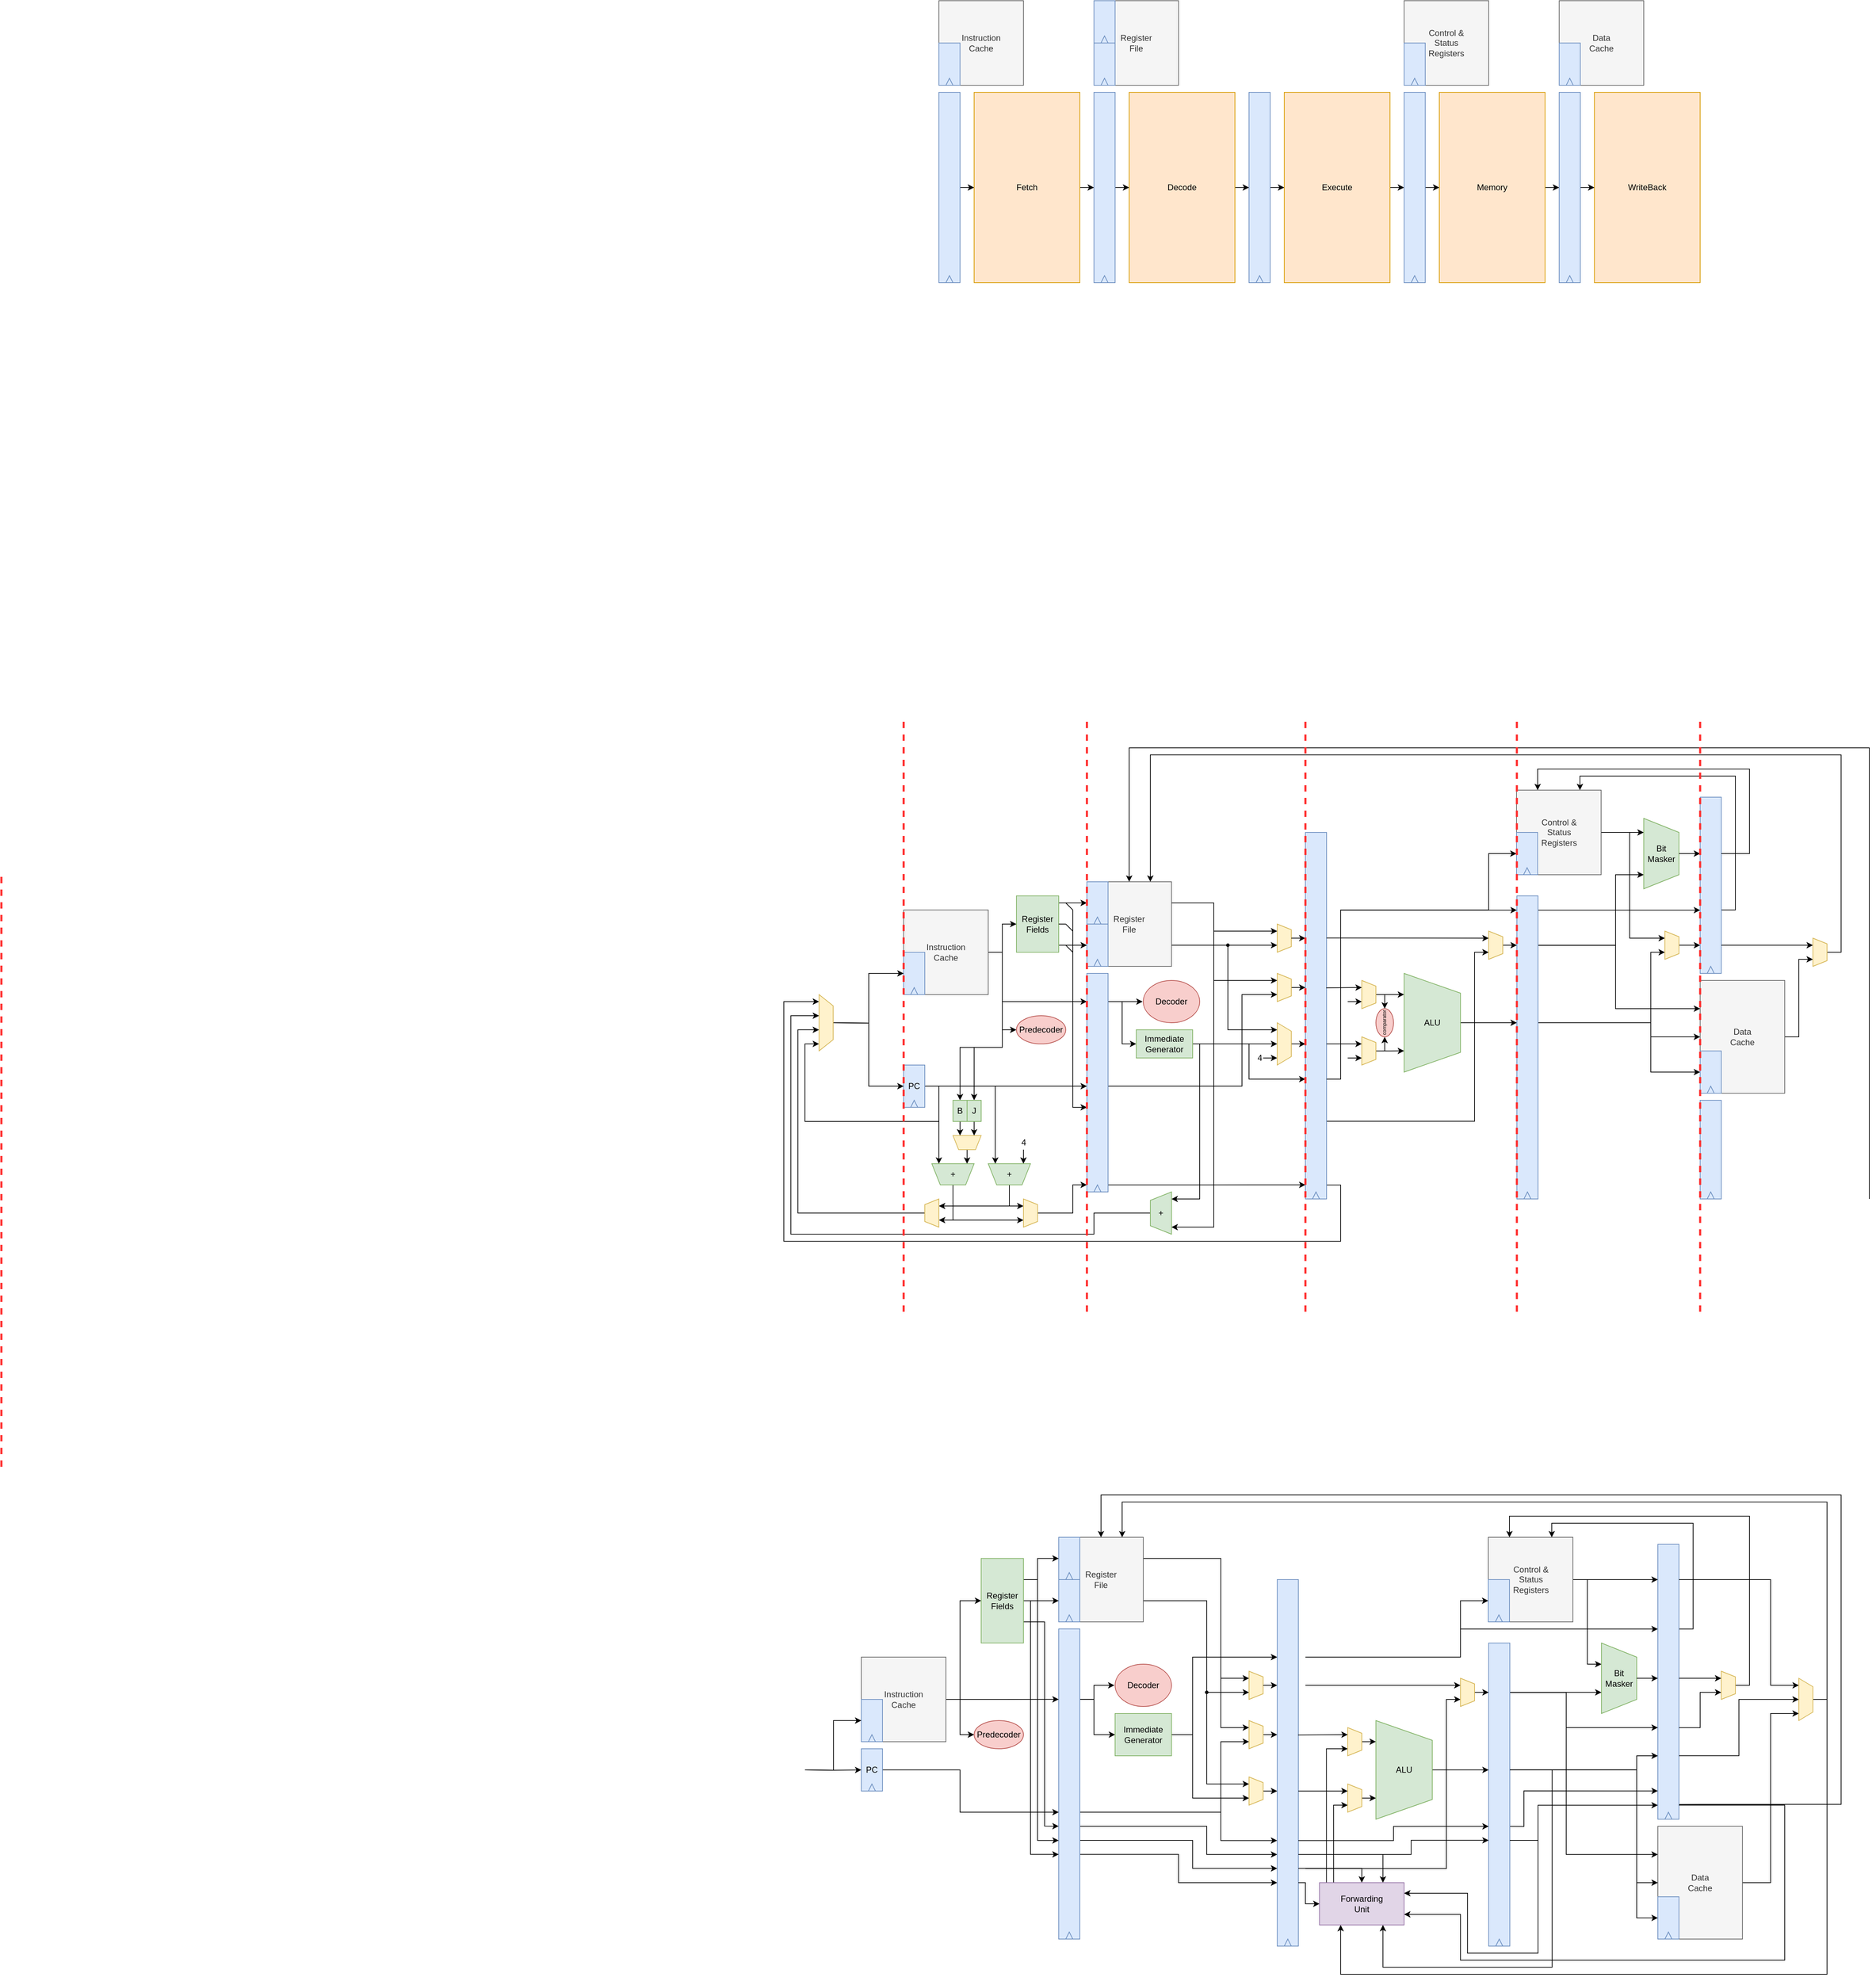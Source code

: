 <mxfile version="16.5.1" type="device"><diagram id="qryptc4pdBdFxedBNK2F" name="Page-1"><mxGraphModel dx="347" dy="2424" grid="1" gridSize="10" guides="0" tooltips="1" connect="1" arrows="1" fold="1" page="1" pageScale="1" pageWidth="850" pageHeight="1100" math="0" shadow="0"><root><mxCell id="0"/><mxCell id="1" parent="0"/><mxCell id="PdSsAc61gAgnY3QYtBaG-53" style="edgeStyle=orthogonalEdgeStyle;rounded=0;orthogonalLoop=1;jettySize=auto;html=1;exitX=0.5;exitY=0;exitDx=0;exitDy=0;strokeColor=#000000;strokeWidth=1;" parent="1" source="Izy4H0pIkNBPb9TtSTtr-31" edge="1"><mxGeometry relative="1" as="geometry"><mxPoint x="2480" y="1010" as="targetPoint"/></mxGeometry></mxCell><mxCell id="Izy4H0pIkNBPb9TtSTtr-31" value="ALU" style="shape=trapezoid;perimeter=trapezoidPerimeter;whiteSpace=wrap;html=1;direction=south;fillColor=#d5e8d4;strokeColor=#82b366;" parent="1" vertex="1"><mxGeometry x="2320" y="940" width="80" height="140" as="geometry"/></mxCell><mxCell id="PdSsAc61gAgnY3QYtBaG-5" value="" style="endArrow=none;html=1;strokeColor=#FF3333;strokeWidth=3;dashed=1;" parent="1" edge="1"><mxGeometry width="50" height="50" relative="1" as="geometry"><mxPoint x="370" y="580" as="sourcePoint"/><mxPoint x="370" y="-260" as="targetPoint"/></mxGeometry></mxCell><mxCell id="uTAifIxMfpZMqvNN8SXS-49" style="edgeStyle=orthogonalEdgeStyle;rounded=0;orthogonalLoop=1;jettySize=auto;html=1;entryX=0;entryY=0.75;entryDx=0;entryDy=0;" parent="1" target="PdSsAc61gAgnY3QYtBaG-28" edge="1"><mxGeometry relative="1" as="geometry"><mxPoint x="1900" y="1090" as="sourcePoint"/><Array as="points"><mxPoint x="2080" y="1090"/><mxPoint x="2080" y="1130"/></Array></mxGeometry></mxCell><mxCell id="uTAifIxMfpZMqvNN8SXS-52" style="edgeStyle=orthogonalEdgeStyle;rounded=0;orthogonalLoop=1;jettySize=auto;html=1;entryX=0.75;entryY=1;entryDx=0;entryDy=0;" parent="1" target="uTAifIxMfpZMqvNN8SXS-2" edge="1"><mxGeometry relative="1" as="geometry"><mxPoint x="2220" y="1150" as="sourcePoint"/><Array as="points"><mxPoint x="2420" y="1150"/><mxPoint x="2420" y="910"/></Array></mxGeometry></mxCell><mxCell id="uTAifIxMfpZMqvNN8SXS-54" style="edgeStyle=orthogonalEdgeStyle;rounded=0;orthogonalLoop=1;jettySize=auto;html=1;exitX=1;exitY=0.727;exitDx=0;exitDy=0;entryX=0;entryY=0.827;entryDx=0;entryDy=0;exitPerimeter=0;entryPerimeter=0;" parent="1" source="uTAifIxMfpZMqvNN8SXS-36" target="PdSsAc61gAgnY3QYtBaG-28" edge="1"><mxGeometry relative="1" as="geometry"/></mxCell><mxCell id="uTAifIxMfpZMqvNN8SXS-62" style="edgeStyle=orthogonalEdgeStyle;rounded=0;orthogonalLoop=1;jettySize=auto;html=1;exitX=1;exitY=0.75;exitDx=0;exitDy=0;entryX=0.75;entryY=0;entryDx=0;entryDy=0;" parent="1" source="PdSsAc61gAgnY3QYtBaG-28" target="uTAifIxMfpZMqvNN8SXS-55" edge="1"><mxGeometry relative="1" as="geometry"/></mxCell><mxCell id="PdSsAc61gAgnY3QYtBaG-28" value="" style="rounded=0;whiteSpace=wrap;html=1;fillColor=#dae8fc;strokeColor=#6c8ebf;" parent="1" vertex="1"><mxGeometry x="2180" y="740" width="30" height="520" as="geometry"/></mxCell><mxCell id="PdSsAc61gAgnY3QYtBaG-45" style="edgeStyle=orthogonalEdgeStyle;rounded=0;orthogonalLoop=1;jettySize=auto;html=1;exitX=0.5;exitY=0;exitDx=0;exitDy=0;entryX=0.214;entryY=1;entryDx=0;entryDy=0;entryPerimeter=0;strokeColor=#000000;strokeWidth=1;" parent="1" source="PdSsAc61gAgnY3QYtBaG-41" target="Izy4H0pIkNBPb9TtSTtr-31" edge="1"><mxGeometry relative="1" as="geometry"/></mxCell><mxCell id="PdSsAc61gAgnY3QYtBaG-51" style="edgeStyle=orthogonalEdgeStyle;rounded=0;orthogonalLoop=1;jettySize=auto;html=1;strokeColor=#000000;strokeWidth=1;entryX=0.75;entryY=1;entryDx=0;entryDy=0;exitX=0.082;exitY=-0.008;exitDx=0;exitDy=0;exitPerimeter=0;" parent="1" source="uTAifIxMfpZMqvNN8SXS-55" target="PdSsAc61gAgnY3QYtBaG-41" edge="1"><mxGeometry relative="1" as="geometry"><mxPoint x="2250" y="1160" as="sourcePoint"/><Array as="points"><mxPoint x="2250" y="980"/></Array></mxGeometry></mxCell><mxCell id="PdSsAc61gAgnY3QYtBaG-41" value="" style="shape=trapezoid;perimeter=trapezoidPerimeter;whiteSpace=wrap;html=1;direction=south;fillColor=#fff2cc;strokeColor=#d6b656;" parent="1" vertex="1"><mxGeometry x="2280" y="950" width="20" height="40" as="geometry"/></mxCell><mxCell id="PdSsAc61gAgnY3QYtBaG-44" style="edgeStyle=orthogonalEdgeStyle;rounded=0;orthogonalLoop=1;jettySize=auto;html=1;exitX=0.5;exitY=0;exitDx=0;exitDy=0;entryX=0.785;entryY=1;entryDx=0;entryDy=0;entryPerimeter=0;strokeColor=#000000;strokeWidth=1;" parent="1" target="Izy4H0pIkNBPb9TtSTtr-31" edge="1"><mxGeometry relative="1" as="geometry"><mxPoint x="2300.068" y="1049.99" as="sourcePoint"/></mxGeometry></mxCell><mxCell id="PdSsAc61gAgnY3QYtBaG-46" value="" style="endArrow=classic;html=1;strokeColor=#000000;strokeWidth=1;exitX=0.983;exitY=0.424;exitDx=0;exitDy=0;exitPerimeter=0;" parent="1" source="PdSsAc61gAgnY3QYtBaG-28" edge="1"><mxGeometry width="50" height="50" relative="1" as="geometry"><mxPoint x="2220" y="960" as="sourcePoint"/><mxPoint x="2280" y="960" as="targetPoint"/></mxGeometry></mxCell><mxCell id="PdSsAc61gAgnY3QYtBaG-52" style="edgeStyle=orthogonalEdgeStyle;rounded=0;orthogonalLoop=1;jettySize=auto;html=1;strokeColor=#000000;strokeWidth=1;entryX=0.75;entryY=1;entryDx=0;entryDy=0;exitX=0.167;exitY=0;exitDx=0;exitDy=0;exitPerimeter=0;" parent="1" source="uTAifIxMfpZMqvNN8SXS-55" target="PdSsAc61gAgnY3QYtBaG-48" edge="1"><mxGeometry relative="1" as="geometry"><mxPoint x="2260" y="1160" as="sourcePoint"/><Array as="points"><mxPoint x="2260" y="1060"/></Array></mxGeometry></mxCell><mxCell id="PdSsAc61gAgnY3QYtBaG-48" value="" style="shape=trapezoid;perimeter=trapezoidPerimeter;whiteSpace=wrap;html=1;direction=south;fillColor=#fff2cc;strokeColor=#d6b656;" parent="1" vertex="1"><mxGeometry x="2280" y="1030" width="20" height="40" as="geometry"/></mxCell><mxCell id="PdSsAc61gAgnY3QYtBaG-49" value="" style="endArrow=classic;html=1;strokeColor=#000000;strokeWidth=1;exitX=1;exitY=0.577;exitDx=0;exitDy=0;exitPerimeter=0;" parent="1" source="PdSsAc61gAgnY3QYtBaG-28" edge="1"><mxGeometry width="50" height="50" relative="1" as="geometry"><mxPoint x="2220" y="1040" as="sourcePoint"/><mxPoint x="2280" y="1040" as="targetPoint"/></mxGeometry></mxCell><mxCell id="PdSsAc61gAgnY3QYtBaG-54" style="edgeStyle=orthogonalEdgeStyle;rounded=0;orthogonalLoop=1;jettySize=auto;html=1;strokeColor=#000000;strokeWidth=1;" parent="1" edge="1"><mxGeometry relative="1" as="geometry"><mxPoint x="2180" y="960" as="targetPoint"/><mxPoint x="2160" y="960" as="sourcePoint"/></mxGeometry></mxCell><mxCell id="PdSsAc61gAgnY3QYtBaG-55" value="" style="shape=trapezoid;perimeter=trapezoidPerimeter;whiteSpace=wrap;html=1;direction=south;fillColor=#fff2cc;strokeColor=#d6b656;" parent="1" vertex="1"><mxGeometry x="2140" y="940" width="20" height="40" as="geometry"/></mxCell><mxCell id="PdSsAc61gAgnY3QYtBaG-58" style="edgeStyle=orthogonalEdgeStyle;rounded=0;orthogonalLoop=1;jettySize=auto;html=1;exitX=0.5;exitY=0;exitDx=0;exitDy=0;strokeColor=#000000;strokeWidth=1;" parent="1" source="PdSsAc61gAgnY3QYtBaG-59" edge="1"><mxGeometry relative="1" as="geometry"><mxPoint x="2180" y="1040" as="targetPoint"/></mxGeometry></mxCell><mxCell id="PdSsAc61gAgnY3QYtBaG-59" value="" style="shape=trapezoid;perimeter=trapezoidPerimeter;whiteSpace=wrap;html=1;direction=south;fillColor=#fff2cc;strokeColor=#d6b656;" parent="1" vertex="1"><mxGeometry x="2140" y="1020" width="20" height="40" as="geometry"/></mxCell><mxCell id="PdSsAc61gAgnY3QYtBaG-81" style="edgeStyle=orthogonalEdgeStyle;rounded=0;orthogonalLoop=1;jettySize=auto;html=1;exitX=1;exitY=0.5;exitDx=0;exitDy=0;strokeColor=#000000;strokeWidth=1;" parent="1" source="PdSsAc61gAgnY3QYtBaG-62" edge="1"><mxGeometry relative="1" as="geometry"><mxPoint x="2640" y="860" as="targetPoint"/><Array as="points"><mxPoint x="2620" y="740"/><mxPoint x="2620" y="860"/></Array></mxGeometry></mxCell><mxCell id="PdSsAc61gAgnY3QYtBaG-108" style="edgeStyle=orthogonalEdgeStyle;rounded=0;orthogonalLoop=1;jettySize=auto;html=1;exitX=1.011;exitY=0.308;exitDx=0;exitDy=0;entryX=0.75;entryY=0;entryDx=0;entryDy=0;strokeColor=#000000;strokeWidth=1;exitPerimeter=0;" parent="1" source="PdSsAc61gAgnY3QYtBaG-73" target="PdSsAc61gAgnY3QYtBaG-62" edge="1"><mxGeometry relative="1" as="geometry"/></mxCell><mxCell id="PdSsAc61gAgnY3QYtBaG-62" value="&lt;span style=&quot;white-space: normal&quot;&gt;Control &amp;amp;&lt;/span&gt;&lt;br style=&quot;white-space: normal&quot;&gt;&lt;span style=&quot;white-space: normal&quot;&gt;Status&lt;/span&gt;&lt;br style=&quot;white-space: normal&quot;&gt;&lt;span style=&quot;white-space: normal&quot;&gt;Registers&lt;/span&gt;" style="rounded=0;whiteSpace=wrap;html=1;fillColor=#f5f5f5;strokeColor=#666666;fontColor=#333333;" parent="1" vertex="1"><mxGeometry x="2479.5" y="680" width="120" height="120" as="geometry"/></mxCell><mxCell id="uTAifIxMfpZMqvNN8SXS-30" style="edgeStyle=orthogonalEdgeStyle;rounded=0;orthogonalLoop=1;jettySize=auto;html=1;exitX=0;exitY=0.5;exitDx=0;exitDy=0;entryX=0;entryY=0.5;entryDx=0;entryDy=0;" parent="1" target="PdSsAc61gAgnY3QYtBaG-63" edge="1"><mxGeometry relative="1" as="geometry"><mxPoint x="2220" y="850" as="sourcePoint"/><Array as="points"><mxPoint x="2440" y="850"/><mxPoint x="2440" y="770"/></Array></mxGeometry></mxCell><mxCell id="PdSsAc61gAgnY3QYtBaG-63" value="" style="rounded=0;whiteSpace=wrap;html=1;fillColor=#dae8fc;strokeColor=#6c8ebf;" parent="1" vertex="1"><mxGeometry x="2479.5" y="740" width="30" height="60" as="geometry"/></mxCell><mxCell id="PdSsAc61gAgnY3QYtBaG-64" value="" style="triangle;whiteSpace=wrap;html=1;direction=north;fillColor=#dae8fc;strokeColor=#6c8ebf;" parent="1" vertex="1"><mxGeometry x="2190" y="1250" width="10" height="10" as="geometry"/></mxCell><mxCell id="PdSsAc61gAgnY3QYtBaG-65" value="" style="triangle;whiteSpace=wrap;html=1;direction=north;fillColor=#dae8fc;strokeColor=#6c8ebf;" parent="1" vertex="1"><mxGeometry x="2489.5" y="790" width="10" height="10" as="geometry"/></mxCell><mxCell id="PdSsAc61gAgnY3QYtBaG-68" value="Bit&lt;br&gt;Masker" style="shape=trapezoid;perimeter=trapezoidPerimeter;whiteSpace=wrap;html=1;direction=south;fillColor=#d5e8d4;strokeColor=#82b366;" parent="1" vertex="1"><mxGeometry x="2640" y="830" width="50" height="100" as="geometry"/></mxCell><mxCell id="uTAifIxMfpZMqvNN8SXS-8" style="edgeStyle=orthogonalEdgeStyle;rounded=0;orthogonalLoop=1;jettySize=auto;html=1;entryX=0;entryY=0.308;entryDx=0;entryDy=0;entryPerimeter=0;" parent="1" target="PdSsAc61gAgnY3QYtBaG-73" edge="1"><mxGeometry relative="1" as="geometry"><mxPoint x="2220" y="850" as="sourcePoint"/><Array as="points"><mxPoint x="2440" y="850"/><mxPoint x="2440" y="810"/></Array></mxGeometry></mxCell><mxCell id="PdSsAc61gAgnY3QYtBaG-73" value="" style="rounded=0;whiteSpace=wrap;html=1;fillColor=#dae8fc;strokeColor=#6c8ebf;" parent="1" vertex="1"><mxGeometry x="2720" y="690" width="30" height="390" as="geometry"/></mxCell><mxCell id="PdSsAc61gAgnY3QYtBaG-74" value="" style="triangle;whiteSpace=wrap;html=1;direction=north;fillColor=#dae8fc;strokeColor=#6c8ebf;" parent="1" vertex="1"><mxGeometry x="2730" y="1070" width="10" height="10" as="geometry"/></mxCell><mxCell id="PdSsAc61gAgnY3QYtBaG-97" style="edgeStyle=orthogonalEdgeStyle;rounded=0;orthogonalLoop=1;jettySize=auto;html=1;exitX=1;exitY=0.5;exitDx=0;exitDy=0;entryX=0;entryY=0.25;entryDx=0;entryDy=0;strokeColor=#000000;strokeWidth=1;" parent="1" target="PdSsAc61gAgnY3QYtBaG-87" edge="1"><mxGeometry relative="1" as="geometry"><Array as="points"><mxPoint x="2590" y="900"/><mxPoint x="2590" y="1130"/></Array><mxPoint x="2480.143" y="900.143" as="sourcePoint"/></mxGeometry></mxCell><mxCell id="PdSsAc61gAgnY3QYtBaG-98" style="edgeStyle=orthogonalEdgeStyle;rounded=0;orthogonalLoop=1;jettySize=auto;html=1;exitX=1;exitY=0.5;exitDx=0;exitDy=0;strokeColor=#000000;strokeWidth=1;" parent="1" edge="1"><mxGeometry relative="1" as="geometry"><mxPoint x="2720" y="950" as="targetPoint"/><Array as="points"><mxPoint x="2590" y="900"/><mxPoint x="2590" y="950"/></Array><mxPoint x="2480.143" y="900.143" as="sourcePoint"/></mxGeometry></mxCell><mxCell id="PdSsAc61gAgnY3QYtBaG-78" value="" style="endArrow=classic;html=1;strokeColor=#000000;strokeWidth=1;" parent="1" edge="1"><mxGeometry width="50" height="50" relative="1" as="geometry"><mxPoint x="2490" y="900" as="sourcePoint"/><mxPoint x="2640" y="900" as="targetPoint"/></mxGeometry></mxCell><mxCell id="PdSsAc61gAgnY3QYtBaG-79" value="" style="endArrow=classic;html=1;strokeColor=#000000;strokeWidth=1;" parent="1" edge="1"><mxGeometry width="50" height="50" relative="1" as="geometry"><mxPoint x="2600" y="740" as="sourcePoint"/><mxPoint x="2720" y="740" as="targetPoint"/></mxGeometry></mxCell><mxCell id="PdSsAc61gAgnY3QYtBaG-82" value="" style="endArrow=classic;html=1;strokeColor=#000000;strokeWidth=1;" parent="1" edge="1"><mxGeometry width="50" height="50" relative="1" as="geometry"><mxPoint x="2690" y="880" as="sourcePoint"/><mxPoint x="2720" y="880" as="targetPoint"/></mxGeometry></mxCell><mxCell id="PdSsAc61gAgnY3QYtBaG-114" style="edgeStyle=orthogonalEdgeStyle;rounded=0;orthogonalLoop=1;jettySize=auto;html=1;exitX=1;exitY=0.5;exitDx=0;exitDy=0;strokeColor=#000000;strokeWidth=1;" parent="1" source="PdSsAc61gAgnY3QYtBaG-87" edge="1"><mxGeometry relative="1" as="geometry"><mxPoint x="2920" y="930" as="targetPoint"/><Array as="points"><mxPoint x="2880" y="1170"/><mxPoint x="2880" y="930"/></Array></mxGeometry></mxCell><mxCell id="PdSsAc61gAgnY3QYtBaG-87" value="Data&lt;br&gt;Cache" style="rounded=0;whiteSpace=wrap;html=1;fillColor=#f5f5f5;strokeColor=#666666;fontColor=#333333;" parent="1" vertex="1"><mxGeometry x="2720" y="1090" width="120" height="160" as="geometry"/></mxCell><mxCell id="uTAifIxMfpZMqvNN8SXS-11" style="edgeStyle=orthogonalEdgeStyle;rounded=0;orthogonalLoop=1;jettySize=auto;html=1;exitX=1;exitY=0.857;exitDx=0;exitDy=0;entryX=0;entryY=0.5;entryDx=0;entryDy=0;exitPerimeter=0;" parent="1" source="uTAifIxMfpZMqvNN8SXS-5" target="PdSsAc61gAgnY3QYtBaG-88" edge="1"><mxGeometry relative="1" as="geometry"><Array as="points"><mxPoint x="2510" y="1010"/><mxPoint x="2690" y="1010"/><mxPoint x="2690" y="1220"/></Array></mxGeometry></mxCell><mxCell id="PdSsAc61gAgnY3QYtBaG-88" value="" style="rounded=0;whiteSpace=wrap;html=1;fillColor=#dae8fc;strokeColor=#6c8ebf;" parent="1" vertex="1"><mxGeometry x="2720" y="1190" width="30" height="60" as="geometry"/></mxCell><mxCell id="PdSsAc61gAgnY3QYtBaG-89" value="" style="triangle;whiteSpace=wrap;html=1;direction=north;fillColor=#dae8fc;strokeColor=#6c8ebf;" parent="1" vertex="1"><mxGeometry x="2730" y="1240" width="10" height="10" as="geometry"/></mxCell><mxCell id="PdSsAc61gAgnY3QYtBaG-93" style="edgeStyle=orthogonalEdgeStyle;rounded=0;orthogonalLoop=1;jettySize=auto;html=1;exitX=1;exitY=0.5;exitDx=0;exitDy=0;entryX=0;entryY=0.5;entryDx=0;entryDy=0;strokeColor=#000000;strokeWidth=1;" parent="1" target="PdSsAc61gAgnY3QYtBaG-87" edge="1"><mxGeometry relative="1" as="geometry"><Array as="points"><mxPoint x="2690" y="1010"/><mxPoint x="2690" y="1170"/></Array><mxPoint x="2480.143" y="1009.857" as="sourcePoint"/></mxGeometry></mxCell><mxCell id="PdSsAc61gAgnY3QYtBaG-110" style="edgeStyle=orthogonalEdgeStyle;rounded=0;orthogonalLoop=1;jettySize=auto;html=1;exitX=1;exitY=0.5;exitDx=0;exitDy=0;strokeColor=#000000;strokeWidth=1;" parent="1" edge="1"><mxGeometry relative="1" as="geometry"><Array as="points"><mxPoint x="2690" y="1010"/><mxPoint x="2690" y="990"/></Array><mxPoint x="2480.143" y="1009.857" as="sourcePoint"/><mxPoint x="2720" y="990" as="targetPoint"/></mxGeometry></mxCell><mxCell id="PdSsAc61gAgnY3QYtBaG-104" style="edgeStyle=orthogonalEdgeStyle;rounded=0;orthogonalLoop=1;jettySize=auto;html=1;exitX=1;exitY=0.667;exitDx=0;exitDy=0;entryX=0.75;entryY=1;entryDx=0;entryDy=0;strokeColor=#000000;strokeWidth=1;exitPerimeter=0;" parent="1" source="PdSsAc61gAgnY3QYtBaG-73" target="PdSsAc61gAgnY3QYtBaG-101" edge="1"><mxGeometry relative="1" as="geometry"/></mxCell><mxCell id="PdSsAc61gAgnY3QYtBaG-107" style="edgeStyle=orthogonalEdgeStyle;rounded=0;orthogonalLoop=1;jettySize=auto;html=1;exitX=0.5;exitY=0;exitDx=0;exitDy=0;entryX=0.25;entryY=0;entryDx=0;entryDy=0;strokeColor=#000000;strokeWidth=1;" parent="1" source="PdSsAc61gAgnY3QYtBaG-101" target="PdSsAc61gAgnY3QYtBaG-62" edge="1"><mxGeometry relative="1" as="geometry"><Array as="points"><mxPoint x="2850" y="890"/><mxPoint x="2850" y="650"/><mxPoint x="2510" y="650"/></Array></mxGeometry></mxCell><mxCell id="PdSsAc61gAgnY3QYtBaG-101" value="" style="shape=trapezoid;perimeter=trapezoidPerimeter;whiteSpace=wrap;html=1;direction=south;fillColor=#fff2cc;strokeColor=#d6b656;" parent="1" vertex="1"><mxGeometry x="2810" y="870" width="20" height="40" as="geometry"/></mxCell><mxCell id="PdSsAc61gAgnY3QYtBaG-102" value="" style="endArrow=classic;html=1;strokeColor=#000000;strokeWidth=1;" parent="1" edge="1"><mxGeometry width="50" height="50" relative="1" as="geometry"><mxPoint x="2750" y="880" as="sourcePoint"/><mxPoint x="2810" y="880" as="targetPoint"/></mxGeometry></mxCell><mxCell id="PdSsAc61gAgnY3QYtBaG-115" style="edgeStyle=orthogonalEdgeStyle;rounded=0;orthogonalLoop=1;jettySize=auto;html=1;exitX=1;exitY=0.769;exitDx=0;exitDy=0;entryX=0.5;entryY=1;entryDx=0;entryDy=0;strokeColor=#000000;strokeWidth=1;exitPerimeter=0;" parent="1" source="PdSsAc61gAgnY3QYtBaG-73" target="PdSsAc61gAgnY3QYtBaG-111" edge="1"><mxGeometry relative="1" as="geometry"/></mxCell><mxCell id="PdSsAc61gAgnY3QYtBaG-116" style="edgeStyle=orthogonalEdgeStyle;rounded=0;orthogonalLoop=1;jettySize=auto;html=1;strokeColor=#000000;strokeWidth=1;" parent="1" edge="1"><mxGeometry relative="1" as="geometry"><mxPoint x="2920" y="890" as="targetPoint"/><Array as="points"><mxPoint x="2880" y="740"/><mxPoint x="2880" y="890"/></Array><mxPoint x="2750" y="740" as="sourcePoint"/></mxGeometry></mxCell><mxCell id="uTAifIxMfpZMqvNN8SXS-59" style="edgeStyle=orthogonalEdgeStyle;rounded=0;orthogonalLoop=1;jettySize=auto;html=1;exitX=0.5;exitY=0;exitDx=0;exitDy=0;entryX=0.25;entryY=1;entryDx=0;entryDy=0;" parent="1" source="PdSsAc61gAgnY3QYtBaG-111" target="uTAifIxMfpZMqvNN8SXS-55" edge="1"><mxGeometry relative="1" as="geometry"><Array as="points"><mxPoint x="2960" y="910"/><mxPoint x="2960" y="1300"/><mxPoint x="2270" y="1300"/></Array></mxGeometry></mxCell><mxCell id="uTAifIxMfpZMqvNN8SXS-60" style="edgeStyle=orthogonalEdgeStyle;rounded=0;orthogonalLoop=1;jettySize=auto;html=1;exitX=0.5;exitY=0;exitDx=0;exitDy=0;entryX=0.75;entryY=0;entryDx=0;entryDy=0;" parent="1" source="PdSsAc61gAgnY3QYtBaG-111" target="uTAifIxMfpZMqvNN8SXS-18" edge="1"><mxGeometry relative="1" as="geometry"><Array as="points"><mxPoint x="2960" y="910"/><mxPoint x="2960" y="630"/><mxPoint x="1960" y="630"/></Array></mxGeometry></mxCell><mxCell id="PdSsAc61gAgnY3QYtBaG-111" value="" style="shape=trapezoid;perimeter=trapezoidPerimeter;whiteSpace=wrap;html=1;direction=south;fillColor=#fff2cc;strokeColor=#d6b656;" parent="1" vertex="1"><mxGeometry x="2920" y="880" width="20" height="60" as="geometry"/></mxCell><mxCell id="uTAifIxMfpZMqvNN8SXS-1" style="edgeStyle=orthogonalEdgeStyle;rounded=0;orthogonalLoop=1;jettySize=auto;html=1;exitX=0.5;exitY=0;exitDx=0;exitDy=0;strokeColor=#000000;strokeWidth=1;" parent="1" source="uTAifIxMfpZMqvNN8SXS-2" edge="1"><mxGeometry relative="1" as="geometry"><mxPoint x="2480" y="900.143" as="targetPoint"/></mxGeometry></mxCell><mxCell id="uTAifIxMfpZMqvNN8SXS-2" value="" style="shape=trapezoid;perimeter=trapezoidPerimeter;whiteSpace=wrap;html=1;direction=south;fillColor=#fff2cc;strokeColor=#d6b656;" parent="1" vertex="1"><mxGeometry x="2440" y="880" width="20" height="40" as="geometry"/></mxCell><mxCell id="uTAifIxMfpZMqvNN8SXS-3" value="" style="endArrow=classic;html=1;strokeColor=#000000;strokeWidth=1;" parent="1" edge="1"><mxGeometry width="50" height="50" relative="1" as="geometry"><mxPoint x="2220" y="890" as="sourcePoint"/><mxPoint x="2440.0" y="890.0" as="targetPoint"/></mxGeometry></mxCell><mxCell id="uTAifIxMfpZMqvNN8SXS-44" style="edgeStyle=orthogonalEdgeStyle;rounded=0;orthogonalLoop=1;jettySize=auto;html=1;exitX=1;exitY=0.712;exitDx=0;exitDy=0;entryX=0;entryY=0.605;entryDx=0;entryDy=0;exitPerimeter=0;entryPerimeter=0;" parent="1" source="PdSsAc61gAgnY3QYtBaG-28" target="uTAifIxMfpZMqvNN8SXS-5" edge="1"><mxGeometry relative="1" as="geometry"/></mxCell><mxCell id="uTAifIxMfpZMqvNN8SXS-45" style="edgeStyle=orthogonalEdgeStyle;rounded=0;orthogonalLoop=1;jettySize=auto;html=1;exitX=1;exitY=0.605;exitDx=0;exitDy=0;entryX=0;entryY=0.897;entryDx=0;entryDy=0;entryPerimeter=0;exitPerimeter=0;" parent="1" source="uTAifIxMfpZMqvNN8SXS-5" target="PdSsAc61gAgnY3QYtBaG-73" edge="1"><mxGeometry relative="1" as="geometry"><Array as="points"><mxPoint x="2530" y="1090"/><mxPoint x="2530" y="1040"/></Array></mxGeometry></mxCell><mxCell id="uTAifIxMfpZMqvNN8SXS-50" style="edgeStyle=orthogonalEdgeStyle;rounded=0;orthogonalLoop=1;jettySize=auto;html=1;exitX=1;exitY=0.75;exitDx=0;exitDy=0;entryX=0;entryY=0.651;entryDx=0;entryDy=0;entryPerimeter=0;" parent="1" source="PdSsAc61gAgnY3QYtBaG-28" target="uTAifIxMfpZMqvNN8SXS-5" edge="1"><mxGeometry relative="1" as="geometry"><Array as="points"><mxPoint x="2370" y="1130"/><mxPoint x="2370" y="1110"/></Array></mxGeometry></mxCell><mxCell id="uTAifIxMfpZMqvNN8SXS-51" style="edgeStyle=orthogonalEdgeStyle;rounded=0;orthogonalLoop=1;jettySize=auto;html=1;entryX=0;entryY=0.949;entryDx=0;entryDy=0;entryPerimeter=0;" parent="1" target="PdSsAc61gAgnY3QYtBaG-73" edge="1"><mxGeometry relative="1" as="geometry"><mxPoint x="2510" y="1110" as="sourcePoint"/><Array as="points"><mxPoint x="2550" y="1110"/><mxPoint x="2550" y="1060"/></Array></mxGeometry></mxCell><mxCell id="uTAifIxMfpZMqvNN8SXS-5" value="" style="rounded=0;whiteSpace=wrap;html=1;fillColor=#dae8fc;strokeColor=#6c8ebf;" parent="1" vertex="1"><mxGeometry x="2480" y="830" width="30" height="430" as="geometry"/></mxCell><mxCell id="uTAifIxMfpZMqvNN8SXS-6" value="" style="triangle;whiteSpace=wrap;html=1;direction=north;fillColor=#dae8fc;strokeColor=#6c8ebf;" parent="1" vertex="1"><mxGeometry x="2490" y="1250" width="10" height="10" as="geometry"/></mxCell><mxCell id="uTAifIxMfpZMqvNN8SXS-14" value="" style="shape=trapezoid;perimeter=trapezoidPerimeter;whiteSpace=wrap;html=1;direction=south;fillColor=#fff2cc;strokeColor=#d6b656;" parent="1" vertex="1"><mxGeometry x="2140" y="870" width="20" height="40" as="geometry"/></mxCell><mxCell id="uTAifIxMfpZMqvNN8SXS-17" style="edgeStyle=orthogonalEdgeStyle;rounded=0;orthogonalLoop=1;jettySize=auto;html=1;strokeColor=#000000;strokeWidth=1;" parent="1" edge="1"><mxGeometry relative="1" as="geometry"><mxPoint x="2179.984" y="890.008" as="targetPoint"/><mxPoint x="2160" y="890" as="sourcePoint"/></mxGeometry></mxCell><mxCell id="uTAifIxMfpZMqvNN8SXS-23" style="edgeStyle=orthogonalEdgeStyle;rounded=0;orthogonalLoop=1;jettySize=auto;html=1;exitX=1;exitY=0.25;exitDx=0;exitDy=0;entryX=0.25;entryY=1;entryDx=0;entryDy=0;" parent="1" source="uTAifIxMfpZMqvNN8SXS-18" target="uTAifIxMfpZMqvNN8SXS-14" edge="1"><mxGeometry relative="1" as="geometry"><Array as="points"><mxPoint x="2100" y="710"/><mxPoint x="2100" y="880"/></Array></mxGeometry></mxCell><mxCell id="uTAifIxMfpZMqvNN8SXS-24" style="edgeStyle=orthogonalEdgeStyle;rounded=0;orthogonalLoop=1;jettySize=auto;html=1;exitX=1;exitY=0.25;exitDx=0;exitDy=0;entryX=0.25;entryY=1;entryDx=0;entryDy=0;" parent="1" source="uTAifIxMfpZMqvNN8SXS-18" target="PdSsAc61gAgnY3QYtBaG-55" edge="1"><mxGeometry relative="1" as="geometry"><Array as="points"><mxPoint x="2100" y="710"/><mxPoint x="2100" y="950"/></Array></mxGeometry></mxCell><mxCell id="uTAifIxMfpZMqvNN8SXS-25" style="edgeStyle=orthogonalEdgeStyle;rounded=0;orthogonalLoop=1;jettySize=auto;html=1;exitX=1;exitY=0.75;exitDx=0;exitDy=0;entryX=0.75;entryY=1;entryDx=0;entryDy=0;" parent="1" source="uTAifIxMfpZMqvNN8SXS-18" target="uTAifIxMfpZMqvNN8SXS-14" edge="1"><mxGeometry relative="1" as="geometry"><Array as="points"><mxPoint x="2080" y="770"/><mxPoint x="2080" y="900"/></Array></mxGeometry></mxCell><mxCell id="uTAifIxMfpZMqvNN8SXS-26" style="edgeStyle=orthogonalEdgeStyle;rounded=0;orthogonalLoop=1;jettySize=auto;html=1;exitX=1;exitY=0.75;exitDx=0;exitDy=0;entryX=0.25;entryY=1;entryDx=0;entryDy=0;" parent="1" source="uTAifIxMfpZMqvNN8SXS-18" target="PdSsAc61gAgnY3QYtBaG-59" edge="1"><mxGeometry relative="1" as="geometry"><Array as="points"><mxPoint x="2080" y="770"/><mxPoint x="2080" y="1030"/></Array></mxGeometry></mxCell><mxCell id="uTAifIxMfpZMqvNN8SXS-61" style="edgeStyle=orthogonalEdgeStyle;rounded=0;orthogonalLoop=1;jettySize=auto;html=1;exitX=1.014;exitY=0.946;exitDx=0;exitDy=0;entryX=0.5;entryY=0;entryDx=0;entryDy=0;exitPerimeter=0;" parent="1" source="PdSsAc61gAgnY3QYtBaG-73" target="uTAifIxMfpZMqvNN8SXS-18" edge="1"><mxGeometry relative="1" as="geometry"><Array as="points"><mxPoint x="2980" y="1059"/><mxPoint x="2980" y="620"/><mxPoint x="1930" y="620"/></Array></mxGeometry></mxCell><mxCell id="uTAifIxMfpZMqvNN8SXS-18" value="Register&lt;br&gt;File" style="rounded=0;whiteSpace=wrap;html=1;fillColor=#f5f5f5;strokeColor=#666666;fontColor=#333333;" parent="1" vertex="1"><mxGeometry x="1870" y="680" width="120" height="120" as="geometry"/></mxCell><mxCell id="uTAifIxMfpZMqvNN8SXS-19" value="" style="rounded=0;whiteSpace=wrap;html=1;fillColor=#dae8fc;strokeColor=#6c8ebf;" parent="1" vertex="1"><mxGeometry x="1870" y="740" width="30" height="60" as="geometry"/></mxCell><mxCell id="uTAifIxMfpZMqvNN8SXS-20" value="" style="triangle;whiteSpace=wrap;html=1;direction=north;fillColor=#dae8fc;strokeColor=#6c8ebf;" parent="1" vertex="1"><mxGeometry x="1880" y="790" width="10" height="10" as="geometry"/></mxCell><mxCell id="uTAifIxMfpZMqvNN8SXS-21" value="" style="rounded=0;whiteSpace=wrap;html=1;fillColor=#dae8fc;strokeColor=#6c8ebf;" parent="1" vertex="1"><mxGeometry x="1870" y="680" width="30" height="60" as="geometry"/></mxCell><mxCell id="uTAifIxMfpZMqvNN8SXS-22" value="" style="triangle;whiteSpace=wrap;html=1;direction=north;fillColor=#dae8fc;strokeColor=#6c8ebf;" parent="1" vertex="1"><mxGeometry x="1880" y="730" width="10" height="10" as="geometry"/></mxCell><mxCell id="uTAifIxMfpZMqvNN8SXS-39" style="edgeStyle=orthogonalEdgeStyle;rounded=0;orthogonalLoop=1;jettySize=auto;html=1;exitX=0.999;exitY=0.227;exitDx=0;exitDy=0;exitPerimeter=0;" parent="1" source="uTAifIxMfpZMqvNN8SXS-36" edge="1"><mxGeometry relative="1" as="geometry"><mxPoint x="1949" y="890" as="targetPoint"/><Array as="points"><mxPoint x="1920" y="910"/><mxPoint x="1920" y="890"/></Array></mxGeometry></mxCell><mxCell id="uTAifIxMfpZMqvNN8SXS-29" style="edgeStyle=orthogonalEdgeStyle;rounded=0;orthogonalLoop=1;jettySize=auto;html=1;exitX=1;exitY=0.5;exitDx=0;exitDy=0;entryX=0.75;entryY=1;entryDx=0;entryDy=0;" parent="1" source="uTAifIxMfpZMqvNN8SXS-28" target="PdSsAc61gAgnY3QYtBaG-59" edge="1"><mxGeometry relative="1" as="geometry"><Array as="points"><mxPoint x="2060" y="960"/><mxPoint x="2060" y="1050"/></Array></mxGeometry></mxCell><mxCell id="uTAifIxMfpZMqvNN8SXS-31" style="edgeStyle=orthogonalEdgeStyle;rounded=0;orthogonalLoop=1;jettySize=auto;html=1;exitX=1;exitY=0.5;exitDx=0;exitDy=0;" parent="1" source="uTAifIxMfpZMqvNN8SXS-28" edge="1"><mxGeometry relative="1" as="geometry"><mxPoint x="2180" y="850" as="targetPoint"/><Array as="points"><mxPoint x="2060" y="960"/><mxPoint x="2060" y="850"/></Array></mxGeometry></mxCell><mxCell id="uTAifIxMfpZMqvNN8SXS-40" style="edgeStyle=orthogonalEdgeStyle;rounded=0;orthogonalLoop=1;jettySize=auto;html=1;entryX=0;entryY=0.5;entryDx=0;entryDy=0;" parent="1" target="uTAifIxMfpZMqvNN8SXS-28" edge="1"><mxGeometry relative="1" as="geometry"><mxPoint x="1900" y="910" as="sourcePoint"/><Array as="points"><mxPoint x="1920" y="910"/><mxPoint x="1920" y="960"/></Array></mxGeometry></mxCell><mxCell id="uTAifIxMfpZMqvNN8SXS-28" value="Immediate&lt;br&gt;Generator" style="rounded=0;whiteSpace=wrap;html=1;fillColor=#d5e8d4;strokeColor=#82b366;" parent="1" vertex="1"><mxGeometry x="1950" y="930" width="80" height="60" as="geometry"/></mxCell><mxCell id="uTAifIxMfpZMqvNN8SXS-35" value="" style="ellipse;whiteSpace=wrap;html=1;aspect=fixed;fillColor=#0A0A0A;" parent="1" vertex="1"><mxGeometry x="2078" y="898" width="4" height="4" as="geometry"/></mxCell><mxCell id="uTAifIxMfpZMqvNN8SXS-46" style="edgeStyle=orthogonalEdgeStyle;rounded=0;orthogonalLoop=1;jettySize=auto;html=1;entryX=0;entryY=0.712;entryDx=0;entryDy=0;entryPerimeter=0;exitX=0.999;exitY=0.591;exitDx=0;exitDy=0;exitPerimeter=0;" parent="1" source="uTAifIxMfpZMqvNN8SXS-36" target="PdSsAc61gAgnY3QYtBaG-28" edge="1"><mxGeometry relative="1" as="geometry"><mxPoint x="1920" y="1090" as="sourcePoint"/><Array as="points"><mxPoint x="2100" y="1070"/><mxPoint x="2100" y="1110"/></Array></mxGeometry></mxCell><mxCell id="uTAifIxMfpZMqvNN8SXS-47" style="edgeStyle=orthogonalEdgeStyle;rounded=0;orthogonalLoop=1;jettySize=auto;html=1;entryX=0.75;entryY=1;entryDx=0;entryDy=0;" parent="1" target="PdSsAc61gAgnY3QYtBaG-55" edge="1"><mxGeometry relative="1" as="geometry"><mxPoint x="1900" y="1070" as="sourcePoint"/><Array as="points"><mxPoint x="2100" y="1070"/><mxPoint x="2100" y="970"/></Array></mxGeometry></mxCell><mxCell id="uTAifIxMfpZMqvNN8SXS-53" style="edgeStyle=orthogonalEdgeStyle;rounded=0;orthogonalLoop=1;jettySize=auto;html=1;entryX=0;entryY=0.788;entryDx=0;entryDy=0;entryPerimeter=0;" parent="1" target="PdSsAc61gAgnY3QYtBaG-28" edge="1"><mxGeometry relative="1" as="geometry"><mxPoint x="1900" y="1110" as="sourcePoint"/><Array as="points"><mxPoint x="2060" y="1110"/><mxPoint x="2060" y="1150"/></Array></mxGeometry></mxCell><mxCell id="uTAifIxMfpZMqvNN8SXS-36" value="" style="rounded=0;whiteSpace=wrap;html=1;fillColor=#dae8fc;strokeColor=#6c8ebf;" parent="1" vertex="1"><mxGeometry x="1870" y="810" width="30" height="440" as="geometry"/></mxCell><mxCell id="uTAifIxMfpZMqvNN8SXS-37" value="" style="triangle;whiteSpace=wrap;html=1;direction=north;fillColor=#dae8fc;strokeColor=#6c8ebf;" parent="1" vertex="1"><mxGeometry x="1880" y="1240" width="10" height="10" as="geometry"/></mxCell><mxCell id="uTAifIxMfpZMqvNN8SXS-48" value="Decoder" style="ellipse;whiteSpace=wrap;html=1;fillColor=#f8cecc;strokeColor=#b85450;" parent="1" vertex="1"><mxGeometry x="1950" y="860" width="80" height="60" as="geometry"/></mxCell><mxCell id="uTAifIxMfpZMqvNN8SXS-56" style="edgeStyle=orthogonalEdgeStyle;rounded=0;orthogonalLoop=1;jettySize=auto;html=1;entryX=0;entryY=0.5;entryDx=0;entryDy=0;exitX=1;exitY=0.827;exitDx=0;exitDy=0;exitPerimeter=0;" parent="1" source="PdSsAc61gAgnY3QYtBaG-28" target="uTAifIxMfpZMqvNN8SXS-55" edge="1"><mxGeometry relative="1" as="geometry"><mxPoint x="2240" y="1170" as="targetPoint"/><Array as="points"><mxPoint x="2220" y="1170"/><mxPoint x="2220" y="1200"/></Array></mxGeometry></mxCell><mxCell id="uTAifIxMfpZMqvNN8SXS-57" style="edgeStyle=orthogonalEdgeStyle;rounded=0;orthogonalLoop=1;jettySize=auto;html=1;exitX=1;exitY=0.788;exitDx=0;exitDy=0;entryX=0.5;entryY=0;entryDx=0;entryDy=0;exitPerimeter=0;" parent="1" source="PdSsAc61gAgnY3QYtBaG-28" target="uTAifIxMfpZMqvNN8SXS-55" edge="1"><mxGeometry relative="1" as="geometry"><mxPoint x="2220" y="1150" as="sourcePoint"/><Array as="points"><mxPoint x="2300" y="1150"/></Array></mxGeometry></mxCell><mxCell id="uTAifIxMfpZMqvNN8SXS-63" style="edgeStyle=orthogonalEdgeStyle;rounded=0;orthogonalLoop=1;jettySize=auto;html=1;exitX=0.75;exitY=1;exitDx=0;exitDy=0;entryX=0.75;entryY=1;entryDx=0;entryDy=0;" parent="1" target="uTAifIxMfpZMqvNN8SXS-55" edge="1"><mxGeometry relative="1" as="geometry"><mxPoint x="2510" y="1010" as="sourcePoint"/><Array as="points"><mxPoint x="2570" y="1010"/><mxPoint x="2570" y="1290"/><mxPoint x="2330" y="1290"/></Array></mxGeometry></mxCell><mxCell id="uTAifIxMfpZMqvNN8SXS-64" style="edgeStyle=orthogonalEdgeStyle;rounded=0;orthogonalLoop=1;jettySize=auto;html=1;exitX=1;exitY=0.25;exitDx=0;exitDy=0;entryX=1;entryY=0.25;entryDx=0;entryDy=0;" parent="1" target="uTAifIxMfpZMqvNN8SXS-55" edge="1"><mxGeometry relative="1" as="geometry"><mxPoint x="2510" y="1110" as="sourcePoint"/><Array as="points"><mxPoint x="2550" y="1110"/><mxPoint x="2550" y="1270"/><mxPoint x="2450" y="1270"/><mxPoint x="2450" y="1185"/></Array></mxGeometry></mxCell><mxCell id="uTAifIxMfpZMqvNN8SXS-65" style="edgeStyle=orthogonalEdgeStyle;rounded=0;orthogonalLoop=1;jettySize=auto;html=1;exitX=1;exitY=0.75;exitDx=0;exitDy=0;entryX=1;entryY=0.75;entryDx=0;entryDy=0;" parent="1" target="uTAifIxMfpZMqvNN8SXS-55" edge="1"><mxGeometry relative="1" as="geometry"><mxPoint x="2750" y="1060" as="sourcePoint"/><Array as="points"><mxPoint x="2900" y="1060"/><mxPoint x="2900" y="1280"/><mxPoint x="2440" y="1280"/><mxPoint x="2440" y="1215"/></Array></mxGeometry></mxCell><mxCell id="uTAifIxMfpZMqvNN8SXS-55" value="Forwarding&lt;br&gt;Unit" style="rounded=0;whiteSpace=wrap;html=1;fillColor=#e1d5e7;strokeColor=#9673a6;" parent="1" vertex="1"><mxGeometry x="2240" y="1170" width="120" height="60" as="geometry"/></mxCell><mxCell id="uTAifIxMfpZMqvNN8SXS-67" style="edgeStyle=orthogonalEdgeStyle;rounded=0;orthogonalLoop=1;jettySize=auto;html=1;exitX=1;exitY=0.25;exitDx=0;exitDy=0;entryX=0;entryY=0.5;entryDx=0;entryDy=0;" parent="1" source="uTAifIxMfpZMqvNN8SXS-66" target="uTAifIxMfpZMqvNN8SXS-21" edge="1"><mxGeometry relative="1" as="geometry"><Array as="points"><mxPoint x="1840" y="740"/><mxPoint x="1840" y="710"/></Array></mxGeometry></mxCell><mxCell id="uTAifIxMfpZMqvNN8SXS-68" style="edgeStyle=orthogonalEdgeStyle;rounded=0;orthogonalLoop=1;jettySize=auto;html=1;exitX=1;exitY=0.5;exitDx=0;exitDy=0;entryX=0;entryY=0.5;entryDx=0;entryDy=0;" parent="1" source="uTAifIxMfpZMqvNN8SXS-66" target="uTAifIxMfpZMqvNN8SXS-19" edge="1"><mxGeometry relative="1" as="geometry"/></mxCell><mxCell id="uTAifIxMfpZMqvNN8SXS-69" style="edgeStyle=orthogonalEdgeStyle;rounded=0;orthogonalLoop=1;jettySize=auto;html=1;exitX=1;exitY=0.25;exitDx=0;exitDy=0;entryX=0;entryY=0.682;entryDx=0;entryDy=0;entryPerimeter=0;" parent="1" source="uTAifIxMfpZMqvNN8SXS-66" target="uTAifIxMfpZMqvNN8SXS-36" edge="1"><mxGeometry relative="1" as="geometry"><Array as="points"><mxPoint x="1840" y="740"/><mxPoint x="1840" y="1110"/></Array></mxGeometry></mxCell><mxCell id="uTAifIxMfpZMqvNN8SXS-70" style="edgeStyle=orthogonalEdgeStyle;rounded=0;orthogonalLoop=1;jettySize=auto;html=1;exitX=1;exitY=0.5;exitDx=0;exitDy=0;entryX=0;entryY=0.727;entryDx=0;entryDy=0;entryPerimeter=0;" parent="1" source="uTAifIxMfpZMqvNN8SXS-66" target="uTAifIxMfpZMqvNN8SXS-36" edge="1"><mxGeometry relative="1" as="geometry"><Array as="points"><mxPoint x="1830" y="770"/><mxPoint x="1830" y="1130"/></Array></mxGeometry></mxCell><mxCell id="uTAifIxMfpZMqvNN8SXS-71" style="edgeStyle=orthogonalEdgeStyle;rounded=0;orthogonalLoop=1;jettySize=auto;html=1;exitX=1;exitY=0.75;exitDx=0;exitDy=0;entryX=0;entryY=0.636;entryDx=0;entryDy=0;entryPerimeter=0;" parent="1" source="uTAifIxMfpZMqvNN8SXS-66" target="uTAifIxMfpZMqvNN8SXS-36" edge="1"><mxGeometry relative="1" as="geometry"><Array as="points"><mxPoint x="1850" y="800"/><mxPoint x="1850" y="1090"/></Array></mxGeometry></mxCell><mxCell id="uTAifIxMfpZMqvNN8SXS-66" value="Register&lt;br&gt;Fields" style="rounded=0;whiteSpace=wrap;html=1;fillColor=#d5e8d4;strokeColor=#82b366;" parent="1" vertex="1"><mxGeometry x="1760" y="710" width="60" height="120" as="geometry"/></mxCell><mxCell id="uTAifIxMfpZMqvNN8SXS-75" style="edgeStyle=orthogonalEdgeStyle;rounded=0;orthogonalLoop=1;jettySize=auto;html=1;exitX=1;exitY=0.5;exitDx=0;exitDy=0;entryX=0;entryY=0.5;entryDx=0;entryDy=0;" parent="1" source="uTAifIxMfpZMqvNN8SXS-72" target="uTAifIxMfpZMqvNN8SXS-66" edge="1"><mxGeometry relative="1" as="geometry"><Array as="points"><mxPoint x="1730" y="910"/><mxPoint x="1730" y="770"/></Array></mxGeometry></mxCell><mxCell id="uTAifIxMfpZMqvNN8SXS-76" style="edgeStyle=orthogonalEdgeStyle;rounded=0;orthogonalLoop=1;jettySize=auto;html=1;exitX=1;exitY=0.5;exitDx=0;exitDy=0;entryX=0;entryY=0.227;entryDx=0;entryDy=0;entryPerimeter=0;" parent="1" source="uTAifIxMfpZMqvNN8SXS-72" target="uTAifIxMfpZMqvNN8SXS-36" edge="1"><mxGeometry relative="1" as="geometry"/></mxCell><mxCell id="uTAifIxMfpZMqvNN8SXS-85" style="edgeStyle=orthogonalEdgeStyle;rounded=0;orthogonalLoop=1;jettySize=auto;html=1;exitX=1;exitY=0.5;exitDx=0;exitDy=0;entryX=0;entryY=0.5;entryDx=0;entryDy=0;" parent="1" source="uTAifIxMfpZMqvNN8SXS-72" target="uTAifIxMfpZMqvNN8SXS-84" edge="1"><mxGeometry relative="1" as="geometry"><Array as="points"><mxPoint x="1730" y="910"/><mxPoint x="1730" y="960"/></Array></mxGeometry></mxCell><mxCell id="uTAifIxMfpZMqvNN8SXS-72" value="Instruction&lt;br&gt;Cache" style="rounded=0;whiteSpace=wrap;html=1;fillColor=#f5f5f5;strokeColor=#666666;fontColor=#333333;" parent="1" vertex="1"><mxGeometry x="1590" y="850" width="120" height="120" as="geometry"/></mxCell><mxCell id="uTAifIxMfpZMqvNN8SXS-73" value="" style="rounded=0;whiteSpace=wrap;html=1;fillColor=#dae8fc;strokeColor=#6c8ebf;" parent="1" vertex="1"><mxGeometry x="1590" y="910" width="30" height="60" as="geometry"/></mxCell><mxCell id="uTAifIxMfpZMqvNN8SXS-74" value="" style="triangle;whiteSpace=wrap;html=1;direction=north;fillColor=#dae8fc;strokeColor=#6c8ebf;" parent="1" vertex="1"><mxGeometry x="1600" y="960" width="10" height="10" as="geometry"/></mxCell><mxCell id="uTAifIxMfpZMqvNN8SXS-79" style="edgeStyle=orthogonalEdgeStyle;rounded=0;orthogonalLoop=1;jettySize=auto;html=1;exitX=1;exitY=0.5;exitDx=0;exitDy=0;entryX=0;entryY=0.591;entryDx=0;entryDy=0;entryPerimeter=0;" parent="1" source="uTAifIxMfpZMqvNN8SXS-77" target="uTAifIxMfpZMqvNN8SXS-36" edge="1"><mxGeometry relative="1" as="geometry"><mxPoint x="1800" y="1069" as="targetPoint"/><Array as="points"><mxPoint x="1730" y="1010"/><mxPoint x="1730" y="1070"/></Array></mxGeometry></mxCell><mxCell id="uTAifIxMfpZMqvNN8SXS-77" value="PC" style="rounded=0;whiteSpace=wrap;html=1;fillColor=#dae8fc;strokeColor=#6c8ebf;" parent="1" vertex="1"><mxGeometry x="1590" y="980" width="30" height="60" as="geometry"/></mxCell><mxCell id="uTAifIxMfpZMqvNN8SXS-78" value="" style="triangle;whiteSpace=wrap;html=1;direction=north;fillColor=#dae8fc;strokeColor=#6c8ebf;" parent="1" vertex="1"><mxGeometry x="1600" y="1030" width="10" height="10" as="geometry"/></mxCell><mxCell id="uTAifIxMfpZMqvNN8SXS-82" style="edgeStyle=orthogonalEdgeStyle;rounded=0;orthogonalLoop=1;jettySize=auto;html=1;exitX=1;exitY=0.5;exitDx=0;exitDy=0;entryX=0;entryY=0.5;entryDx=0;entryDy=0;" parent="1" target="uTAifIxMfpZMqvNN8SXS-77" edge="1"><mxGeometry relative="1" as="geometry"><mxPoint x="1510" y="1010" as="sourcePoint"/></mxGeometry></mxCell><mxCell id="uTAifIxMfpZMqvNN8SXS-83" style="edgeStyle=orthogonalEdgeStyle;rounded=0;orthogonalLoop=1;jettySize=auto;html=1;exitX=1;exitY=0.5;exitDx=0;exitDy=0;entryX=0;entryY=0.5;entryDx=0;entryDy=0;" parent="1" target="uTAifIxMfpZMqvNN8SXS-73" edge="1"><mxGeometry relative="1" as="geometry"><mxPoint x="1510" y="1010" as="sourcePoint"/></mxGeometry></mxCell><mxCell id="uTAifIxMfpZMqvNN8SXS-84" value="Predecoder" style="ellipse;whiteSpace=wrap;html=1;fillColor=#f8cecc;strokeColor=#b85450;" parent="1" vertex="1"><mxGeometry x="1750" y="940" width="70" height="40" as="geometry"/></mxCell><mxCell id="e2fp2gWgX94ukv7gv62j-1" style="edgeStyle=orthogonalEdgeStyle;rounded=0;orthogonalLoop=1;jettySize=auto;html=1;exitX=0.5;exitY=0;exitDx=0;exitDy=0;strokeColor=#000000;strokeWidth=1;" parent="1" source="e2fp2gWgX94ukv7gv62j-2" edge="1"><mxGeometry relative="1" as="geometry"><mxPoint x="2520" y="-50" as="targetPoint"/></mxGeometry></mxCell><mxCell id="e2fp2gWgX94ukv7gv62j-2" value="ALU" style="shape=trapezoid;perimeter=trapezoidPerimeter;whiteSpace=wrap;html=1;direction=south;fillColor=#d5e8d4;strokeColor=#82b366;" parent="1" vertex="1"><mxGeometry x="2360" y="-120" width="80" height="140" as="geometry"/></mxCell><mxCell id="e2fp2gWgX94ukv7gv62j-4" style="edgeStyle=orthogonalEdgeStyle;rounded=0;orthogonalLoop=1;jettySize=auto;html=1;entryX=0.75;entryY=1;entryDx=0;entryDy=0;exitX=1;exitY=0.788;exitDx=0;exitDy=0;exitPerimeter=0;" parent="1" source="e2fp2gWgX94ukv7gv62j-7" target="e2fp2gWgX94ukv7gv62j-53" edge="1"><mxGeometry relative="1" as="geometry"><mxPoint x="2260" y="90" as="sourcePoint"/><Array as="points"><mxPoint x="2460" y="90"/><mxPoint x="2460" y="-150"/></Array></mxGeometry></mxCell><mxCell id="7cftOlYyBa1e576oRM-q-2" style="edgeStyle=orthogonalEdgeStyle;rounded=0;orthogonalLoop=1;jettySize=auto;html=1;exitX=1;exitY=0.962;exitDx=0;exitDy=0;entryX=0.125;entryY=1;entryDx=0;entryDy=0;entryPerimeter=0;exitPerimeter=0;" edge="1" parent="1" source="e2fp2gWgX94ukv7gv62j-7" target="FRAo7_MF1F2MDk_lHcxd-11"><mxGeometry relative="1" as="geometry"><Array as="points"><mxPoint x="2270" y="180"/><mxPoint x="2270" y="260"/><mxPoint x="1480" y="260"/><mxPoint x="1480" y="-80"/></Array></mxGeometry></mxCell><mxCell id="e2fp2gWgX94ukv7gv62j-7" value="" style="rounded=0;whiteSpace=wrap;html=1;fillColor=#dae8fc;strokeColor=#6c8ebf;" parent="1" vertex="1"><mxGeometry x="2220" y="-320" width="30" height="520" as="geometry"/></mxCell><mxCell id="e2fp2gWgX94ukv7gv62j-8" style="edgeStyle=orthogonalEdgeStyle;rounded=0;orthogonalLoop=1;jettySize=auto;html=1;exitX=0.5;exitY=0;exitDx=0;exitDy=0;entryX=0.214;entryY=1;entryDx=0;entryDy=0;entryPerimeter=0;strokeColor=#000000;strokeWidth=1;" parent="1" source="e2fp2gWgX94ukv7gv62j-10" target="e2fp2gWgX94ukv7gv62j-2" edge="1"><mxGeometry relative="1" as="geometry"/></mxCell><mxCell id="e2fp2gWgX94ukv7gv62j-9" style="edgeStyle=orthogonalEdgeStyle;rounded=0;orthogonalLoop=1;jettySize=auto;html=1;strokeColor=#000000;strokeWidth=1;entryX=0.75;entryY=1;entryDx=0;entryDy=0;" parent="1" target="e2fp2gWgX94ukv7gv62j-10" edge="1"><mxGeometry relative="1" as="geometry"><mxPoint x="2280" y="-80" as="sourcePoint"/><Array as="points"><mxPoint x="2290" y="-80"/><mxPoint x="2290" y="-80"/></Array></mxGeometry></mxCell><mxCell id="7cftOlYyBa1e576oRM-q-3" style="edgeStyle=orthogonalEdgeStyle;rounded=0;orthogonalLoop=1;jettySize=auto;html=1;exitX=0.5;exitY=0;exitDx=0;exitDy=0;entryX=0;entryY=0.5;entryDx=0;entryDy=0;" edge="1" parent="1" source="e2fp2gWgX94ukv7gv62j-10" target="FRAo7_MF1F2MDk_lHcxd-34"><mxGeometry relative="1" as="geometry"/></mxCell><mxCell id="e2fp2gWgX94ukv7gv62j-10" value="" style="shape=trapezoid;perimeter=trapezoidPerimeter;whiteSpace=wrap;html=1;direction=south;fillColor=#fff2cc;strokeColor=#d6b656;" parent="1" vertex="1"><mxGeometry x="2300" y="-110" width="20" height="40" as="geometry"/></mxCell><mxCell id="e2fp2gWgX94ukv7gv62j-11" style="edgeStyle=orthogonalEdgeStyle;rounded=0;orthogonalLoop=1;jettySize=auto;html=1;exitX=0.5;exitY=0;exitDx=0;exitDy=0;entryX=0.785;entryY=1;entryDx=0;entryDy=0;entryPerimeter=0;strokeColor=#000000;strokeWidth=1;" parent="1" target="e2fp2gWgX94ukv7gv62j-2" edge="1" source="e2fp2gWgX94ukv7gv62j-14"><mxGeometry relative="1" as="geometry"><mxPoint x="2340.068" y="-10.01" as="sourcePoint"/></mxGeometry></mxCell><mxCell id="e2fp2gWgX94ukv7gv62j-12" value="" style="endArrow=classic;html=1;strokeColor=#000000;strokeWidth=1;exitX=0.983;exitY=0.424;exitDx=0;exitDy=0;exitPerimeter=0;" parent="1" source="e2fp2gWgX94ukv7gv62j-7" edge="1"><mxGeometry width="50" height="50" relative="1" as="geometry"><mxPoint x="2260" y="-100" as="sourcePoint"/><mxPoint x="2300" y="-100" as="targetPoint"/></mxGeometry></mxCell><mxCell id="e2fp2gWgX94ukv7gv62j-13" style="edgeStyle=orthogonalEdgeStyle;rounded=0;orthogonalLoop=1;jettySize=auto;html=1;strokeColor=#000000;strokeWidth=1;entryX=0.75;entryY=1;entryDx=0;entryDy=0;" parent="1" target="e2fp2gWgX94ukv7gv62j-14" edge="1"><mxGeometry relative="1" as="geometry"><mxPoint x="2280" as="sourcePoint"/><Array as="points"><mxPoint x="2280"/></Array></mxGeometry></mxCell><mxCell id="7cftOlYyBa1e576oRM-q-4" style="edgeStyle=orthogonalEdgeStyle;rounded=0;orthogonalLoop=1;jettySize=auto;html=1;exitX=0.5;exitY=0;exitDx=0;exitDy=0;entryX=1;entryY=0.5;entryDx=0;entryDy=0;" edge="1" parent="1" source="e2fp2gWgX94ukv7gv62j-14" target="FRAo7_MF1F2MDk_lHcxd-34"><mxGeometry relative="1" as="geometry"/></mxCell><mxCell id="e2fp2gWgX94ukv7gv62j-14" value="" style="shape=trapezoid;perimeter=trapezoidPerimeter;whiteSpace=wrap;html=1;direction=south;fillColor=#fff2cc;strokeColor=#d6b656;" parent="1" vertex="1"><mxGeometry x="2300" y="-30" width="20" height="40" as="geometry"/></mxCell><mxCell id="e2fp2gWgX94ukv7gv62j-15" value="" style="endArrow=classic;html=1;strokeColor=#000000;strokeWidth=1;exitX=1;exitY=0.577;exitDx=0;exitDy=0;exitPerimeter=0;" parent="1" source="e2fp2gWgX94ukv7gv62j-7" edge="1"><mxGeometry width="50" height="50" relative="1" as="geometry"><mxPoint x="2260" y="-20" as="sourcePoint"/><mxPoint x="2300" y="-20" as="targetPoint"/></mxGeometry></mxCell><mxCell id="e2fp2gWgX94ukv7gv62j-16" style="edgeStyle=orthogonalEdgeStyle;rounded=0;orthogonalLoop=1;jettySize=auto;html=1;strokeColor=#000000;strokeWidth=1;" parent="1" edge="1"><mxGeometry relative="1" as="geometry"><mxPoint x="2220" y="-100" as="targetPoint"/><mxPoint x="2200" y="-100" as="sourcePoint"/></mxGeometry></mxCell><mxCell id="e2fp2gWgX94ukv7gv62j-17" value="" style="shape=trapezoid;perimeter=trapezoidPerimeter;whiteSpace=wrap;html=1;direction=south;fillColor=#fff2cc;strokeColor=#d6b656;" parent="1" vertex="1"><mxGeometry x="2180" y="-120" width="20" height="40" as="geometry"/></mxCell><mxCell id="e2fp2gWgX94ukv7gv62j-18" style="edgeStyle=orthogonalEdgeStyle;rounded=0;orthogonalLoop=1;jettySize=auto;html=1;exitX=0.5;exitY=0;exitDx=0;exitDy=0;strokeColor=#000000;strokeWidth=1;" parent="1" source="e2fp2gWgX94ukv7gv62j-19" edge="1"><mxGeometry relative="1" as="geometry"><mxPoint x="2220" y="-20" as="targetPoint"/></mxGeometry></mxCell><mxCell id="7cftOlYyBa1e576oRM-q-5" style="edgeStyle=orthogonalEdgeStyle;rounded=0;orthogonalLoop=1;jettySize=auto;html=1;fontSize=7;entryX=0.833;entryY=1;entryDx=0;entryDy=0;entryPerimeter=0;" edge="1" parent="1" target="e2fp2gWgX94ukv7gv62j-19"><mxGeometry relative="1" as="geometry"><mxPoint x="2160" as="sourcePoint"/></mxGeometry></mxCell><mxCell id="e2fp2gWgX94ukv7gv62j-19" value="" style="shape=trapezoid;perimeter=trapezoidPerimeter;whiteSpace=wrap;html=1;direction=south;fillColor=#fff2cc;strokeColor=#d6b656;" parent="1" vertex="1"><mxGeometry x="2180" y="-50" width="20" height="60" as="geometry"/></mxCell><mxCell id="e2fp2gWgX94ukv7gv62j-20" style="edgeStyle=orthogonalEdgeStyle;rounded=0;orthogonalLoop=1;jettySize=auto;html=1;strokeColor=#000000;strokeWidth=1;exitX=1;exitY=0.5;exitDx=0;exitDy=0;" parent="1" source="e2fp2gWgX94ukv7gv62j-22" edge="1"><mxGeometry relative="1" as="geometry"><mxPoint x="2700" y="-320" as="targetPoint"/><Array as="points"><mxPoint x="2690" y="-320"/></Array><mxPoint x="2650" y="-310" as="sourcePoint"/></mxGeometry></mxCell><mxCell id="e2fp2gWgX94ukv7gv62j-21" style="edgeStyle=orthogonalEdgeStyle;rounded=0;orthogonalLoop=1;jettySize=auto;html=1;entryX=0.75;entryY=0;entryDx=0;entryDy=0;strokeColor=#000000;strokeWidth=1;exitX=1;exitY=0.64;exitDx=0;exitDy=0;exitPerimeter=0;" parent="1" source="e2fp2gWgX94ukv7gv62j-29" target="e2fp2gWgX94ukv7gv62j-22" edge="1"><mxGeometry relative="1" as="geometry"><mxPoint x="2820" y="-220" as="sourcePoint"/><Array as="points"><mxPoint x="2830" y="-210"/><mxPoint x="2830" y="-400"/><mxPoint x="2609" y="-400"/></Array></mxGeometry></mxCell><mxCell id="V16X7x6gEXf0lbZY7LsG-8" style="edgeStyle=orthogonalEdgeStyle;rounded=0;orthogonalLoop=1;jettySize=auto;html=1;exitX=1;exitY=0.5;exitDx=0;exitDy=0;entryX=0.25;entryY=1;entryDx=0;entryDy=0;" parent="1" source="e2fp2gWgX94ukv7gv62j-22" target="V16X7x6gEXf0lbZY7LsG-1" edge="1"><mxGeometry relative="1" as="geometry"><Array as="points"><mxPoint x="2680" y="-320"/><mxPoint x="2680" y="-170"/></Array></mxGeometry></mxCell><mxCell id="e2fp2gWgX94ukv7gv62j-22" value="&lt;span style=&quot;white-space: normal&quot;&gt;Control &amp;amp;&lt;/span&gt;&lt;br style=&quot;white-space: normal&quot;&gt;&lt;span style=&quot;white-space: normal&quot;&gt;Status&lt;/span&gt;&lt;br style=&quot;white-space: normal&quot;&gt;&lt;span style=&quot;white-space: normal&quot;&gt;Registers&lt;/span&gt;" style="rounded=0;whiteSpace=wrap;html=1;fillColor=#f5f5f5;strokeColor=#666666;fontColor=#333333;" parent="1" vertex="1"><mxGeometry x="2519.5" y="-380" width="120" height="120" as="geometry"/></mxCell><mxCell id="e2fp2gWgX94ukv7gv62j-23" style="edgeStyle=orthogonalEdgeStyle;rounded=0;orthogonalLoop=1;jettySize=auto;html=1;entryX=0;entryY=0.5;entryDx=0;entryDy=0;" parent="1" target="e2fp2gWgX94ukv7gv62j-24" edge="1"><mxGeometry relative="1" as="geometry"><mxPoint x="2250" y="30" as="sourcePoint"/><Array as="points"><mxPoint x="2270" y="30"/><mxPoint x="2270" y="-210"/><mxPoint x="2480" y="-210"/><mxPoint x="2480" y="-290"/></Array></mxGeometry></mxCell><mxCell id="e2fp2gWgX94ukv7gv62j-24" value="" style="rounded=0;whiteSpace=wrap;html=1;fillColor=#dae8fc;strokeColor=#6c8ebf;" parent="1" vertex="1"><mxGeometry x="2519.5" y="-320" width="30" height="60" as="geometry"/></mxCell><mxCell id="e2fp2gWgX94ukv7gv62j-25" value="" style="triangle;whiteSpace=wrap;html=1;direction=north;fillColor=#dae8fc;strokeColor=#6c8ebf;" parent="1" vertex="1"><mxGeometry x="2230" y="190" width="10" height="10" as="geometry"/></mxCell><mxCell id="e2fp2gWgX94ukv7gv62j-26" value="" style="triangle;whiteSpace=wrap;html=1;direction=north;fillColor=#dae8fc;strokeColor=#6c8ebf;" parent="1" vertex="1"><mxGeometry x="2529.5" y="-270" width="10" height="10" as="geometry"/></mxCell><mxCell id="V16X7x6gEXf0lbZY7LsG-7" style="edgeStyle=orthogonalEdgeStyle;rounded=0;orthogonalLoop=1;jettySize=auto;html=1;exitX=1;exitY=0.163;exitDx=0;exitDy=0;entryX=0.8;entryY=1;entryDx=0;entryDy=0;exitPerimeter=0;entryPerimeter=0;" parent="1" source="e2fp2gWgX94ukv7gv62j-59" target="e2fp2gWgX94ukv7gv62j-27" edge="1"><mxGeometry relative="1" as="geometry"><Array as="points"><mxPoint x="2660" y="-160"/><mxPoint x="2660" y="-260"/></Array></mxGeometry></mxCell><mxCell id="e2fp2gWgX94ukv7gv62j-27" value="Bit&lt;br&gt;Masker" style="shape=trapezoid;perimeter=trapezoidPerimeter;whiteSpace=wrap;html=1;direction=south;fillColor=#d5e8d4;strokeColor=#82b366;" parent="1" vertex="1"><mxGeometry x="2700" y="-340" width="50" height="100" as="geometry"/></mxCell><mxCell id="V16X7x6gEXf0lbZY7LsG-6" style="edgeStyle=orthogonalEdgeStyle;rounded=0;orthogonalLoop=1;jettySize=auto;html=1;exitX=1;exitY=0.047;exitDx=0;exitDy=0;entryX=0;entryY=0.641;entryDx=0;entryDy=0;exitPerimeter=0;entryPerimeter=0;" parent="1" source="e2fp2gWgX94ukv7gv62j-59" target="e2fp2gWgX94ukv7gv62j-29" edge="1"><mxGeometry relative="1" as="geometry"/></mxCell><mxCell id="e2fp2gWgX94ukv7gv62j-29" value="" style="rounded=0;whiteSpace=wrap;html=1;fillColor=#dae8fc;strokeColor=#6c8ebf;" parent="1" vertex="1"><mxGeometry x="2780" y="-370" width="30" height="250" as="geometry"/></mxCell><mxCell id="e2fp2gWgX94ukv7gv62j-30" value="" style="triangle;whiteSpace=wrap;html=1;direction=north;fillColor=#dae8fc;strokeColor=#6c8ebf;" parent="1" vertex="1"><mxGeometry x="2790" y="-130" width="10" height="10" as="geometry"/></mxCell><mxCell id="e2fp2gWgX94ukv7gv62j-31" style="edgeStyle=orthogonalEdgeStyle;rounded=0;orthogonalLoop=1;jettySize=auto;html=1;exitX=1;exitY=0.5;exitDx=0;exitDy=0;entryX=0;entryY=0.25;entryDx=0;entryDy=0;strokeColor=#000000;strokeWidth=1;" parent="1" target="e2fp2gWgX94ukv7gv62j-37" edge="1"><mxGeometry relative="1" as="geometry"><Array as="points"><mxPoint x="2660" y="-160"/><mxPoint x="2660" y="-70"/></Array><mxPoint x="2520.143" y="-159.857" as="sourcePoint"/></mxGeometry></mxCell><mxCell id="e2fp2gWgX94ukv7gv62j-35" value="" style="endArrow=classic;html=1;strokeColor=#000000;strokeWidth=1;" parent="1" edge="1"><mxGeometry width="50" height="50" relative="1" as="geometry"><mxPoint x="2750" y="-290" as="sourcePoint"/><mxPoint x="2780" y="-290" as="targetPoint"/></mxGeometry></mxCell><mxCell id="e2fp2gWgX94ukv7gv62j-36" style="edgeStyle=orthogonalEdgeStyle;rounded=0;orthogonalLoop=1;jettySize=auto;html=1;exitX=1;exitY=0.5;exitDx=0;exitDy=0;strokeColor=#000000;strokeWidth=1;entryX=0.75;entryY=1;entryDx=0;entryDy=0;" parent="1" source="e2fp2gWgX94ukv7gv62j-37" target="V16X7x6gEXf0lbZY7LsG-5" edge="1"><mxGeometry relative="1" as="geometry"><mxPoint x="2980" y="-130" as="targetPoint"/><Array as="points"><mxPoint x="2920" y="-30"/><mxPoint x="2920" y="-140"/></Array></mxGeometry></mxCell><mxCell id="e2fp2gWgX94ukv7gv62j-37" value="Data&lt;br&gt;Cache" style="rounded=0;whiteSpace=wrap;html=1;fillColor=#f5f5f5;strokeColor=#666666;fontColor=#333333;" parent="1" vertex="1"><mxGeometry x="2780" y="-110" width="120" height="160" as="geometry"/></mxCell><mxCell id="V16X7x6gEXf0lbZY7LsG-12" style="edgeStyle=orthogonalEdgeStyle;rounded=0;orthogonalLoop=1;jettySize=auto;html=1;exitX=0;exitY=0.5;exitDx=0;exitDy=0;entryX=0;entryY=0.5;entryDx=0;entryDy=0;" parent="1" target="e2fp2gWgX94ukv7gv62j-39" edge="1"><mxGeometry relative="1" as="geometry"><mxPoint x="2550" y="-50" as="sourcePoint"/><Array as="points"><mxPoint x="2710" y="-50"/><mxPoint x="2710" y="20"/></Array></mxGeometry></mxCell><mxCell id="e2fp2gWgX94ukv7gv62j-39" value="" style="rounded=0;whiteSpace=wrap;html=1;fillColor=#dae8fc;strokeColor=#6c8ebf;" parent="1" vertex="1"><mxGeometry x="2780" y="-10" width="30" height="60" as="geometry"/></mxCell><mxCell id="e2fp2gWgX94ukv7gv62j-40" value="" style="triangle;whiteSpace=wrap;html=1;direction=north;fillColor=#dae8fc;strokeColor=#6c8ebf;" parent="1" vertex="1"><mxGeometry x="2790" y="40" width="10" height="10" as="geometry"/></mxCell><mxCell id="e2fp2gWgX94ukv7gv62j-44" style="edgeStyle=orthogonalEdgeStyle;rounded=0;orthogonalLoop=1;jettySize=auto;html=1;entryX=0.25;entryY=0;entryDx=0;entryDy=0;strokeColor=#000000;strokeWidth=1;" parent="1" target="e2fp2gWgX94ukv7gv62j-22" edge="1"><mxGeometry relative="1" as="geometry"><Array as="points"><mxPoint x="2850" y="-290"/><mxPoint x="2850" y="-410"/><mxPoint x="2550" y="-410"/></Array><mxPoint x="2810" y="-290" as="sourcePoint"/></mxGeometry></mxCell><mxCell id="e2fp2gWgX94ukv7gv62j-50" style="edgeStyle=orthogonalEdgeStyle;rounded=0;orthogonalLoop=1;jettySize=auto;html=1;exitX=0.5;exitY=0;exitDx=0;exitDy=0;entryX=0.75;entryY=0;entryDx=0;entryDy=0;" parent="1" source="V16X7x6gEXf0lbZY7LsG-5" target="e2fp2gWgX94ukv7gv62j-68" edge="1"><mxGeometry relative="1" as="geometry"><Array as="points"><mxPoint x="2980" y="-150"/><mxPoint x="2980" y="-430"/><mxPoint x="2000" y="-430"/></Array><mxPoint x="3000" y="-150.0" as="sourcePoint"/></mxGeometry></mxCell><mxCell id="e2fp2gWgX94ukv7gv62j-52" style="edgeStyle=orthogonalEdgeStyle;rounded=0;orthogonalLoop=1;jettySize=auto;html=1;exitX=0.5;exitY=0;exitDx=0;exitDy=0;strokeColor=#000000;strokeWidth=1;" parent="1" source="e2fp2gWgX94ukv7gv62j-53" edge="1"><mxGeometry relative="1" as="geometry"><mxPoint x="2520" y="-159.857" as="targetPoint"/></mxGeometry></mxCell><mxCell id="e2fp2gWgX94ukv7gv62j-53" value="" style="shape=trapezoid;perimeter=trapezoidPerimeter;whiteSpace=wrap;html=1;direction=south;fillColor=#fff2cc;strokeColor=#d6b656;" parent="1" vertex="1"><mxGeometry x="2480" y="-180" width="20" height="40" as="geometry"/></mxCell><mxCell id="e2fp2gWgX94ukv7gv62j-54" value="" style="endArrow=classic;html=1;strokeColor=#000000;strokeWidth=1;exitX=1;exitY=0.288;exitDx=0;exitDy=0;exitPerimeter=0;" parent="1" source="e2fp2gWgX94ukv7gv62j-7" edge="1"><mxGeometry width="50" height="50" relative="1" as="geometry"><mxPoint x="2260" y="-170" as="sourcePoint"/><mxPoint x="2480" y="-170.0" as="targetPoint"/></mxGeometry></mxCell><mxCell id="V16X7x6gEXf0lbZY7LsG-4" style="edgeStyle=orthogonalEdgeStyle;rounded=0;orthogonalLoop=1;jettySize=auto;html=1;entryX=0;entryY=0.047;entryDx=0;entryDy=0;entryPerimeter=0;exitX=1;exitY=0.673;exitDx=0;exitDy=0;exitPerimeter=0;" parent="1" source="e2fp2gWgX94ukv7gv62j-7" target="e2fp2gWgX94ukv7gv62j-59" edge="1"><mxGeometry relative="1" as="geometry"><mxPoint x="2260" y="30" as="sourcePoint"/><Array as="points"><mxPoint x="2270" y="30"/><mxPoint x="2270" y="-210"/></Array></mxGeometry></mxCell><mxCell id="V16X7x6gEXf0lbZY7LsG-11" style="edgeStyle=orthogonalEdgeStyle;rounded=0;orthogonalLoop=1;jettySize=auto;html=1;entryX=0;entryY=0.5;entryDx=0;entryDy=0;" parent="1" target="e2fp2gWgX94ukv7gv62j-37" edge="1"><mxGeometry relative="1" as="geometry"><mxPoint x="2560" y="-50" as="sourcePoint"/><Array as="points"><mxPoint x="2710" y="-50"/><mxPoint x="2710" y="-30"/></Array></mxGeometry></mxCell><mxCell id="e2fp2gWgX94ukv7gv62j-59" value="" style="rounded=0;whiteSpace=wrap;html=1;fillColor=#dae8fc;strokeColor=#6c8ebf;" parent="1" vertex="1"><mxGeometry x="2520" y="-230" width="30" height="430" as="geometry"/></mxCell><mxCell id="e2fp2gWgX94ukv7gv62j-60" value="" style="triangle;whiteSpace=wrap;html=1;direction=north;fillColor=#dae8fc;strokeColor=#6c8ebf;" parent="1" vertex="1"><mxGeometry x="2530" y="190" width="10" height="10" as="geometry"/></mxCell><mxCell id="e2fp2gWgX94ukv7gv62j-61" value="" style="shape=trapezoid;perimeter=trapezoidPerimeter;whiteSpace=wrap;html=1;direction=south;fillColor=#fff2cc;strokeColor=#d6b656;" parent="1" vertex="1"><mxGeometry x="2180" y="-190" width="20" height="40" as="geometry"/></mxCell><mxCell id="e2fp2gWgX94ukv7gv62j-62" style="edgeStyle=orthogonalEdgeStyle;rounded=0;orthogonalLoop=1;jettySize=auto;html=1;strokeColor=#000000;strokeWidth=1;" parent="1" edge="1"><mxGeometry relative="1" as="geometry"><mxPoint x="2219.984" y="-169.992" as="targetPoint"/><mxPoint x="2200" y="-170" as="sourcePoint"/></mxGeometry></mxCell><mxCell id="e2fp2gWgX94ukv7gv62j-63" style="edgeStyle=orthogonalEdgeStyle;rounded=0;orthogonalLoop=1;jettySize=auto;html=1;exitX=1;exitY=0.25;exitDx=0;exitDy=0;entryX=0.25;entryY=1;entryDx=0;entryDy=0;" parent="1" source="e2fp2gWgX94ukv7gv62j-68" target="e2fp2gWgX94ukv7gv62j-61" edge="1"><mxGeometry relative="1" as="geometry"><Array as="points"><mxPoint x="2090" y="-220"/><mxPoint x="2090" y="-180"/></Array></mxGeometry></mxCell><mxCell id="e2fp2gWgX94ukv7gv62j-64" style="edgeStyle=orthogonalEdgeStyle;rounded=0;orthogonalLoop=1;jettySize=auto;html=1;exitX=1;exitY=0.25;exitDx=0;exitDy=0;entryX=0.25;entryY=1;entryDx=0;entryDy=0;" parent="1" source="e2fp2gWgX94ukv7gv62j-68" target="e2fp2gWgX94ukv7gv62j-17" edge="1"><mxGeometry relative="1" as="geometry"><Array as="points"><mxPoint x="2090" y="-220"/><mxPoint x="2090" y="-110"/></Array></mxGeometry></mxCell><mxCell id="e2fp2gWgX94ukv7gv62j-65" style="edgeStyle=orthogonalEdgeStyle;rounded=0;orthogonalLoop=1;jettySize=auto;html=1;exitX=1;exitY=0.75;exitDx=0;exitDy=0;entryX=0.75;entryY=1;entryDx=0;entryDy=0;" parent="1" source="e2fp2gWgX94ukv7gv62j-68" target="e2fp2gWgX94ukv7gv62j-61" edge="1"><mxGeometry relative="1" as="geometry"><Array as="points"><mxPoint x="2030" y="-160"/></Array></mxGeometry></mxCell><mxCell id="e2fp2gWgX94ukv7gv62j-66" style="edgeStyle=orthogonalEdgeStyle;rounded=0;orthogonalLoop=1;jettySize=auto;html=1;exitX=1;exitY=0.75;exitDx=0;exitDy=0;entryX=0.167;entryY=1;entryDx=0;entryDy=0;entryPerimeter=0;" parent="1" source="e2fp2gWgX94ukv7gv62j-68" target="e2fp2gWgX94ukv7gv62j-19" edge="1"><mxGeometry relative="1" as="geometry"><Array as="points"><mxPoint x="2110" y="-160"/><mxPoint x="2110" y="-40"/></Array><mxPoint x="2180" y="-30" as="targetPoint"/></mxGeometry></mxCell><mxCell id="e2fp2gWgX94ukv7gv62j-67" style="edgeStyle=orthogonalEdgeStyle;rounded=0;orthogonalLoop=1;jettySize=auto;html=1;entryX=0.5;entryY=0;entryDx=0;entryDy=0;" parent="1" target="e2fp2gWgX94ukv7gv62j-68" edge="1"><mxGeometry relative="1" as="geometry"><Array as="points"><mxPoint x="3020" y="-1"/><mxPoint x="3020" y="-440"/><mxPoint x="1970" y="-440"/></Array><mxPoint x="3020" y="200" as="sourcePoint"/></mxGeometry></mxCell><mxCell id="FRAo7_MF1F2MDk_lHcxd-32" style="edgeStyle=orthogonalEdgeStyle;rounded=0;orthogonalLoop=1;jettySize=auto;html=1;exitX=1;exitY=0.25;exitDx=0;exitDy=0;entryX=0.167;entryY=1;entryDx=0;entryDy=0;entryPerimeter=0;" parent="1" source="e2fp2gWgX94ukv7gv62j-68" target="FRAo7_MF1F2MDk_lHcxd-23" edge="1"><mxGeometry relative="1" as="geometry"><mxPoint x="2060" y="90.0" as="targetPoint"/><Array as="points"><mxPoint x="2090" y="-220"/></Array></mxGeometry></mxCell><mxCell id="e2fp2gWgX94ukv7gv62j-68" value="Register&lt;br&gt;File" style="rounded=0;whiteSpace=wrap;html=1;fillColor=#f5f5f5;strokeColor=#666666;fontColor=#333333;" parent="1" vertex="1"><mxGeometry x="1910" y="-250" width="120" height="120" as="geometry"/></mxCell><mxCell id="e2fp2gWgX94ukv7gv62j-69" value="" style="rounded=0;whiteSpace=wrap;html=1;fillColor=#dae8fc;strokeColor=#6c8ebf;" parent="1" vertex="1"><mxGeometry x="1910" y="-190" width="30" height="60" as="geometry"/></mxCell><mxCell id="e2fp2gWgX94ukv7gv62j-70" value="" style="triangle;whiteSpace=wrap;html=1;direction=north;fillColor=#dae8fc;strokeColor=#6c8ebf;" parent="1" vertex="1"><mxGeometry x="1920" y="-140" width="10" height="10" as="geometry"/></mxCell><mxCell id="e2fp2gWgX94ukv7gv62j-71" value="" style="rounded=0;whiteSpace=wrap;html=1;fillColor=#dae8fc;strokeColor=#6c8ebf;" parent="1" vertex="1"><mxGeometry x="1910" y="-250" width="30" height="60" as="geometry"/></mxCell><mxCell id="e2fp2gWgX94ukv7gv62j-72" value="" style="triangle;whiteSpace=wrap;html=1;direction=north;fillColor=#dae8fc;strokeColor=#6c8ebf;" parent="1" vertex="1"><mxGeometry x="1920" y="-200" width="10" height="10" as="geometry"/></mxCell><mxCell id="e2fp2gWgX94ukv7gv62j-73" style="edgeStyle=orthogonalEdgeStyle;rounded=0;orthogonalLoop=1;jettySize=auto;html=1;exitX=1;exitY=0.386;exitDx=0;exitDy=0;exitPerimeter=0;" parent="1" source="e2fp2gWgX94ukv7gv62j-82" edge="1"><mxGeometry relative="1" as="geometry"><mxPoint x="1989" y="-80" as="targetPoint"/><Array as="points"><mxPoint x="1940" y="-80"/></Array></mxGeometry></mxCell><mxCell id="e2fp2gWgX94ukv7gv62j-74" style="edgeStyle=orthogonalEdgeStyle;rounded=0;orthogonalLoop=1;jettySize=auto;html=1;exitX=1;exitY=0.5;exitDx=0;exitDy=0;entryX=0.5;entryY=1;entryDx=0;entryDy=0;" parent="1" source="e2fp2gWgX94ukv7gv62j-77" target="e2fp2gWgX94ukv7gv62j-19" edge="1"><mxGeometry relative="1" as="geometry"><Array as="points"><mxPoint x="2070" y="-20"/><mxPoint x="2070" y="-20"/></Array><mxPoint x="2180" y="-10" as="targetPoint"/></mxGeometry></mxCell><mxCell id="e2fp2gWgX94ukv7gv62j-75" style="edgeStyle=orthogonalEdgeStyle;rounded=0;orthogonalLoop=1;jettySize=auto;html=1;exitX=1;exitY=0.5;exitDx=0;exitDy=0;entryX=0;entryY=0.673;entryDx=0;entryDy=0;entryPerimeter=0;" parent="1" source="e2fp2gWgX94ukv7gv62j-77" target="e2fp2gWgX94ukv7gv62j-7" edge="1"><mxGeometry relative="1" as="geometry"><mxPoint x="2220" y="-210" as="targetPoint"/><Array as="points"><mxPoint x="2140" y="-20"/><mxPoint x="2140" y="30"/></Array></mxGeometry></mxCell><mxCell id="e2fp2gWgX94ukv7gv62j-76" style="edgeStyle=orthogonalEdgeStyle;rounded=0;orthogonalLoop=1;jettySize=auto;html=1;entryX=0;entryY=0.5;entryDx=0;entryDy=0;" parent="1" target="e2fp2gWgX94ukv7gv62j-77" edge="1"><mxGeometry relative="1" as="geometry"><mxPoint x="1950" y="-80" as="sourcePoint"/><Array as="points"><mxPoint x="1940" y="-80"/><mxPoint x="1960" y="-80"/><mxPoint x="1960" y="-10"/></Array></mxGeometry></mxCell><mxCell id="FRAo7_MF1F2MDk_lHcxd-38" style="edgeStyle=orthogonalEdgeStyle;rounded=0;orthogonalLoop=1;jettySize=auto;html=1;exitX=1;exitY=0.5;exitDx=0;exitDy=0;entryX=0.833;entryY=1;entryDx=0;entryDy=0;entryPerimeter=0;" parent="1" source="e2fp2gWgX94ukv7gv62j-77" edge="1" target="FRAo7_MF1F2MDk_lHcxd-23"><mxGeometry relative="1" as="geometry"><mxPoint x="2030" y="100" as="targetPoint"/><Array as="points"><mxPoint x="2070" y="-20"/><mxPoint x="2070" y="200"/></Array></mxGeometry></mxCell><mxCell id="e2fp2gWgX94ukv7gv62j-77" value="Immediate&lt;br&gt;Generator" style="rounded=0;whiteSpace=wrap;html=1;fillColor=#d5e8d4;strokeColor=#82b366;" parent="1" vertex="1"><mxGeometry x="1980" y="-40" width="80" height="40" as="geometry"/></mxCell><mxCell id="e2fp2gWgX94ukv7gv62j-78" value="" style="ellipse;whiteSpace=wrap;html=1;aspect=fixed;fillColor=#0A0A0A;" parent="1" vertex="1"><mxGeometry x="2108" y="-162" width="4" height="4" as="geometry"/></mxCell><mxCell id="e2fp2gWgX94ukv7gv62j-80" style="edgeStyle=orthogonalEdgeStyle;rounded=0;orthogonalLoop=1;jettySize=auto;html=1;entryX=0.75;entryY=1;entryDx=0;entryDy=0;exitX=1;exitY=0.516;exitDx=0;exitDy=0;exitPerimeter=0;" parent="1" source="e2fp2gWgX94ukv7gv62j-82" target="e2fp2gWgX94ukv7gv62j-17" edge="1"><mxGeometry relative="1" as="geometry"><mxPoint x="1960" y="50" as="sourcePoint"/><Array as="points"><mxPoint x="2130" y="40"/><mxPoint x="2130" y="-90"/></Array></mxGeometry></mxCell><mxCell id="FRAo7_MF1F2MDk_lHcxd-30" style="edgeStyle=orthogonalEdgeStyle;rounded=0;orthogonalLoop=1;jettySize=auto;html=1;exitX=1;exitY=0.968;exitDx=0;exitDy=0;exitPerimeter=0;" parent="1" source="e2fp2gWgX94ukv7gv62j-82" edge="1"><mxGeometry relative="1" as="geometry"><mxPoint x="2220" y="180" as="targetPoint"/></mxGeometry></mxCell><mxCell id="e2fp2gWgX94ukv7gv62j-82" value="" style="rounded=0;whiteSpace=wrap;html=1;fillColor=#dae8fc;strokeColor=#6c8ebf;" parent="1" vertex="1"><mxGeometry x="1910" y="-120" width="30" height="310" as="geometry"/></mxCell><mxCell id="e2fp2gWgX94ukv7gv62j-83" value="" style="triangle;whiteSpace=wrap;html=1;direction=north;fillColor=#dae8fc;strokeColor=#6c8ebf;" parent="1" vertex="1"><mxGeometry x="1920" y="180" width="10" height="10" as="geometry"/></mxCell><mxCell id="e2fp2gWgX94ukv7gv62j-84" value="Decoder" style="ellipse;whiteSpace=wrap;html=1;fillColor=#f8cecc;strokeColor=#b85450;" parent="1" vertex="1"><mxGeometry x="1990" y="-110" width="80" height="60" as="geometry"/></mxCell><mxCell id="e2fp2gWgX94ukv7gv62j-91" style="edgeStyle=orthogonalEdgeStyle;rounded=0;orthogonalLoop=1;jettySize=auto;html=1;exitX=1;exitY=0.25;exitDx=0;exitDy=0;entryX=0;entryY=0.5;entryDx=0;entryDy=0;" parent="1" source="e2fp2gWgX94ukv7gv62j-96" target="e2fp2gWgX94ukv7gv62j-71" edge="1"><mxGeometry relative="1" as="geometry"><Array as="points"><mxPoint x="1870" y="-220"/><mxPoint x="1870" y="-220"/></Array></mxGeometry></mxCell><mxCell id="e2fp2gWgX94ukv7gv62j-92" style="edgeStyle=orthogonalEdgeStyle;rounded=0;orthogonalLoop=1;jettySize=auto;html=1;exitX=1;exitY=0.875;exitDx=0;exitDy=0;entryX=0;entryY=0.5;entryDx=0;entryDy=0;exitPerimeter=0;" parent="1" source="e2fp2gWgX94ukv7gv62j-96" target="e2fp2gWgX94ukv7gv62j-69" edge="1"><mxGeometry relative="1" as="geometry"/></mxCell><mxCell id="V16X7x6gEXf0lbZY7LsG-18" style="edgeStyle=orthogonalEdgeStyle;rounded=0;orthogonalLoop=1;jettySize=auto;html=1;entryX=0;entryY=0.613;entryDx=0;entryDy=0;entryPerimeter=0;" parent="1" target="e2fp2gWgX94ukv7gv62j-82" edge="1"><mxGeometry relative="1" as="geometry"><mxPoint x="1890" y="-210" as="sourcePoint"/><Array as="points"><mxPoint x="1890" y="70"/></Array></mxGeometry></mxCell><mxCell id="e2fp2gWgX94ukv7gv62j-96" value="Register&lt;br&gt;Fields" style="rounded=0;whiteSpace=wrap;html=1;fillColor=#d5e8d4;strokeColor=#82b366;" parent="1" vertex="1"><mxGeometry x="1810" y="-230" width="60" height="80" as="geometry"/></mxCell><mxCell id="e2fp2gWgX94ukv7gv62j-97" style="edgeStyle=orthogonalEdgeStyle;rounded=0;orthogonalLoop=1;jettySize=auto;html=1;exitX=1;exitY=0.5;exitDx=0;exitDy=0;entryX=0;entryY=0.5;entryDx=0;entryDy=0;" parent="1" source="e2fp2gWgX94ukv7gv62j-100" target="e2fp2gWgX94ukv7gv62j-96" edge="1"><mxGeometry relative="1" as="geometry"><Array as="points"><mxPoint x="1790" y="-150"/><mxPoint x="1790" y="-190"/></Array></mxGeometry></mxCell><mxCell id="e2fp2gWgX94ukv7gv62j-99" style="edgeStyle=orthogonalEdgeStyle;rounded=0;orthogonalLoop=1;jettySize=auto;html=1;exitX=1;exitY=0.5;exitDx=0;exitDy=0;entryX=0;entryY=0.5;entryDx=0;entryDy=0;" parent="1" source="e2fp2gWgX94ukv7gv62j-100" target="e2fp2gWgX94ukv7gv62j-108" edge="1"><mxGeometry relative="1" as="geometry"><Array as="points"><mxPoint x="1790" y="-150"/><mxPoint x="1790" y="-40"/></Array></mxGeometry></mxCell><mxCell id="V16X7x6gEXf0lbZY7LsG-16" style="edgeStyle=orthogonalEdgeStyle;rounded=0;orthogonalLoop=1;jettySize=auto;html=1;exitX=1;exitY=0.5;exitDx=0;exitDy=0;entryX=0;entryY=0.129;entryDx=0;entryDy=0;entryPerimeter=0;" parent="1" source="e2fp2gWgX94ukv7gv62j-100" target="e2fp2gWgX94ukv7gv62j-82" edge="1"><mxGeometry relative="1" as="geometry"><Array as="points"><mxPoint x="1790" y="-150"/><mxPoint x="1790" y="-80"/></Array></mxGeometry></mxCell><mxCell id="FRAo7_MF1F2MDk_lHcxd-4" style="edgeStyle=orthogonalEdgeStyle;rounded=0;orthogonalLoop=1;jettySize=auto;html=1;exitX=1;exitY=0.5;exitDx=0;exitDy=0;entryX=0.5;entryY=0;entryDx=0;entryDy=0;" parent="1" source="e2fp2gWgX94ukv7gv62j-100" target="FRAo7_MF1F2MDk_lHcxd-2" edge="1"><mxGeometry relative="1" as="geometry"/></mxCell><mxCell id="FRAo7_MF1F2MDk_lHcxd-5" style="edgeStyle=orthogonalEdgeStyle;rounded=0;orthogonalLoop=1;jettySize=auto;html=1;exitX=1;exitY=0.5;exitDx=0;exitDy=0;entryX=0.5;entryY=0;entryDx=0;entryDy=0;" parent="1" source="e2fp2gWgX94ukv7gv62j-100" target="FRAo7_MF1F2MDk_lHcxd-3" edge="1"><mxGeometry relative="1" as="geometry"/></mxCell><mxCell id="e2fp2gWgX94ukv7gv62j-100" value="Instruction&lt;br&gt;Cache" style="rounded=0;whiteSpace=wrap;html=1;fillColor=#f5f5f5;strokeColor=#666666;fontColor=#333333;" parent="1" vertex="1"><mxGeometry x="1650" y="-210" width="120" height="120" as="geometry"/></mxCell><mxCell id="e2fp2gWgX94ukv7gv62j-101" value="" style="rounded=0;whiteSpace=wrap;html=1;fillColor=#dae8fc;strokeColor=#6c8ebf;" parent="1" vertex="1"><mxGeometry x="1650" y="-150" width="30" height="60" as="geometry"/></mxCell><mxCell id="e2fp2gWgX94ukv7gv62j-102" value="" style="triangle;whiteSpace=wrap;html=1;direction=north;fillColor=#dae8fc;strokeColor=#6c8ebf;" parent="1" vertex="1"><mxGeometry x="1660" y="-100" width="10" height="10" as="geometry"/></mxCell><mxCell id="e2fp2gWgX94ukv7gv62j-103" style="edgeStyle=orthogonalEdgeStyle;rounded=0;orthogonalLoop=1;jettySize=auto;html=1;exitX=1;exitY=0.5;exitDx=0;exitDy=0;" parent="1" source="e2fp2gWgX94ukv7gv62j-104" edge="1"><mxGeometry relative="1" as="geometry"><mxPoint x="1910" y="40" as="targetPoint"/><Array as="points"><mxPoint x="1720" y="40"/><mxPoint x="1720" y="40"/></Array></mxGeometry></mxCell><mxCell id="FRAo7_MF1F2MDk_lHcxd-10" style="edgeStyle=orthogonalEdgeStyle;rounded=0;orthogonalLoop=1;jettySize=auto;html=1;exitX=1;exitY=0.5;exitDx=0;exitDy=0;entryX=0.833;entryY=1;entryDx=0;entryDy=0;entryPerimeter=0;" parent="1" source="e2fp2gWgX94ukv7gv62j-104" target="FRAo7_MF1F2MDk_lHcxd-8" edge="1"><mxGeometry relative="1" as="geometry"/></mxCell><mxCell id="FRAo7_MF1F2MDk_lHcxd-14" style="edgeStyle=orthogonalEdgeStyle;rounded=0;orthogonalLoop=1;jettySize=auto;html=1;exitX=1;exitY=0.5;exitDx=0;exitDy=0;entryX=0.833;entryY=1;entryDx=0;entryDy=0;entryPerimeter=0;" parent="1" source="e2fp2gWgX94ukv7gv62j-104" target="FRAo7_MF1F2MDk_lHcxd-13" edge="1"><mxGeometry relative="1" as="geometry"/></mxCell><mxCell id="FRAo7_MF1F2MDk_lHcxd-17" style="edgeStyle=orthogonalEdgeStyle;rounded=0;orthogonalLoop=1;jettySize=auto;html=1;exitX=1;exitY=0.5;exitDx=0;exitDy=0;entryX=0.875;entryY=1;entryDx=0;entryDy=0;entryPerimeter=0;" parent="1" source="e2fp2gWgX94ukv7gv62j-104" target="FRAo7_MF1F2MDk_lHcxd-11" edge="1"><mxGeometry relative="1" as="geometry"><Array as="points"><mxPoint x="1700" y="40"/><mxPoint x="1700" y="90"/><mxPoint x="1510" y="90"/><mxPoint x="1510" y="-20"/></Array></mxGeometry></mxCell><mxCell id="e2fp2gWgX94ukv7gv62j-104" value="PC" style="rounded=0;whiteSpace=wrap;html=1;fillColor=#dae8fc;strokeColor=#6c8ebf;" parent="1" vertex="1"><mxGeometry x="1650" y="10" width="30" height="60" as="geometry"/></mxCell><mxCell id="e2fp2gWgX94ukv7gv62j-105" value="" style="triangle;whiteSpace=wrap;html=1;direction=north;fillColor=#dae8fc;strokeColor=#6c8ebf;" parent="1" vertex="1"><mxGeometry x="1660" y="60" width="10" height="10" as="geometry"/></mxCell><mxCell id="e2fp2gWgX94ukv7gv62j-106" style="edgeStyle=orthogonalEdgeStyle;rounded=0;orthogonalLoop=1;jettySize=auto;html=1;exitX=1;exitY=0.5;exitDx=0;exitDy=0;entryX=0;entryY=0.5;entryDx=0;entryDy=0;" parent="1" target="e2fp2gWgX94ukv7gv62j-104" edge="1"><mxGeometry relative="1" as="geometry"><mxPoint x="1550" y="-50" as="sourcePoint"/></mxGeometry></mxCell><mxCell id="e2fp2gWgX94ukv7gv62j-107" style="edgeStyle=orthogonalEdgeStyle;rounded=0;orthogonalLoop=1;jettySize=auto;html=1;exitX=1;exitY=0.5;exitDx=0;exitDy=0;entryX=0;entryY=0.5;entryDx=0;entryDy=0;" parent="1" target="e2fp2gWgX94ukv7gv62j-101" edge="1"><mxGeometry relative="1" as="geometry"><mxPoint x="1550" y="-50" as="sourcePoint"/></mxGeometry></mxCell><mxCell id="e2fp2gWgX94ukv7gv62j-108" value="Predecoder" style="ellipse;whiteSpace=wrap;html=1;fillColor=#f8cecc;strokeColor=#b85450;" parent="1" vertex="1"><mxGeometry x="1810" y="-60" width="70" height="40" as="geometry"/></mxCell><mxCell id="e2fp2gWgX94ukv7gv62j-109" value="Instruction&lt;br&gt;Cache" style="rounded=0;whiteSpace=wrap;html=1;fillColor=#f5f5f5;strokeColor=#666666;fontColor=#333333;" parent="1" vertex="1"><mxGeometry x="1700" y="-1500" width="120" height="120" as="geometry"/></mxCell><mxCell id="e2fp2gWgX94ukv7gv62j-110" value="" style="rounded=0;whiteSpace=wrap;html=1;fillColor=#dae8fc;strokeColor=#6c8ebf;" parent="1" vertex="1"><mxGeometry x="1700" y="-1440" width="30" height="60" as="geometry"/></mxCell><mxCell id="e2fp2gWgX94ukv7gv62j-111" value="" style="triangle;whiteSpace=wrap;html=1;direction=north;fillColor=#dae8fc;strokeColor=#6c8ebf;" parent="1" vertex="1"><mxGeometry x="1710" y="-1390" width="10" height="10" as="geometry"/></mxCell><mxCell id="e2fp2gWgX94ukv7gv62j-112" value="Register&lt;br&gt;File" style="rounded=0;whiteSpace=wrap;html=1;fillColor=#f5f5f5;strokeColor=#666666;fontColor=#333333;" parent="1" vertex="1"><mxGeometry x="1920" y="-1500" width="120" height="120" as="geometry"/></mxCell><mxCell id="e2fp2gWgX94ukv7gv62j-113" value="" style="rounded=0;whiteSpace=wrap;html=1;fillColor=#dae8fc;strokeColor=#6c8ebf;" parent="1" vertex="1"><mxGeometry x="1920" y="-1440" width="30" height="60" as="geometry"/></mxCell><mxCell id="e2fp2gWgX94ukv7gv62j-114" value="" style="triangle;whiteSpace=wrap;html=1;direction=north;fillColor=#dae8fc;strokeColor=#6c8ebf;" parent="1" vertex="1"><mxGeometry x="1930" y="-1390" width="10" height="10" as="geometry"/></mxCell><mxCell id="e2fp2gWgX94ukv7gv62j-115" value="" style="rounded=0;whiteSpace=wrap;html=1;fillColor=#dae8fc;strokeColor=#6c8ebf;" parent="1" vertex="1"><mxGeometry x="1920" y="-1500" width="30" height="60" as="geometry"/></mxCell><mxCell id="e2fp2gWgX94ukv7gv62j-116" value="" style="triangle;whiteSpace=wrap;html=1;direction=north;fillColor=#dae8fc;strokeColor=#6c8ebf;" parent="1" vertex="1"><mxGeometry x="1930" y="-1450" width="10" height="10" as="geometry"/></mxCell><mxCell id="e2fp2gWgX94ukv7gv62j-117" value="&lt;span style=&quot;white-space: normal&quot;&gt;Control &amp;amp;&lt;/span&gt;&lt;br style=&quot;white-space: normal&quot;&gt;&lt;span style=&quot;white-space: normal&quot;&gt;Status&lt;/span&gt;&lt;br style=&quot;white-space: normal&quot;&gt;&lt;span style=&quot;white-space: normal&quot;&gt;Registers&lt;/span&gt;" style="rounded=0;whiteSpace=wrap;html=1;fillColor=#f5f5f5;strokeColor=#666666;fontColor=#333333;" parent="1" vertex="1"><mxGeometry x="2360" y="-1500" width="120" height="120" as="geometry"/></mxCell><mxCell id="e2fp2gWgX94ukv7gv62j-118" value="" style="rounded=0;whiteSpace=wrap;html=1;fillColor=#dae8fc;strokeColor=#6c8ebf;" parent="1" vertex="1"><mxGeometry x="2360" y="-1440" width="30" height="60" as="geometry"/></mxCell><mxCell id="e2fp2gWgX94ukv7gv62j-119" value="" style="triangle;whiteSpace=wrap;html=1;direction=north;fillColor=#dae8fc;strokeColor=#6c8ebf;" parent="1" vertex="1"><mxGeometry x="2370" y="-1390" width="10" height="10" as="geometry"/></mxCell><mxCell id="e2fp2gWgX94ukv7gv62j-120" value="Data&lt;br&gt;Cache" style="rounded=0;whiteSpace=wrap;html=1;fillColor=#f5f5f5;strokeColor=#666666;fontColor=#333333;" parent="1" vertex="1"><mxGeometry x="2580" y="-1500" width="120" height="120" as="geometry"/></mxCell><mxCell id="e2fp2gWgX94ukv7gv62j-121" value="" style="rounded=0;whiteSpace=wrap;html=1;fillColor=#dae8fc;strokeColor=#6c8ebf;" parent="1" vertex="1"><mxGeometry x="2580" y="-1440" width="30" height="60" as="geometry"/></mxCell><mxCell id="e2fp2gWgX94ukv7gv62j-122" value="" style="triangle;whiteSpace=wrap;html=1;direction=north;fillColor=#dae8fc;strokeColor=#6c8ebf;" parent="1" vertex="1"><mxGeometry x="2590" y="-1390" width="10" height="10" as="geometry"/></mxCell><mxCell id="e2fp2gWgX94ukv7gv62j-126" value="" style="edgeStyle=orthogonalEdgeStyle;rounded=0;orthogonalLoop=1;jettySize=auto;html=1;" parent="1" source="e2fp2gWgX94ukv7gv62j-123" target="e2fp2gWgX94ukv7gv62j-125" edge="1"><mxGeometry relative="1" as="geometry"/></mxCell><mxCell id="e2fp2gWgX94ukv7gv62j-123" value="" style="rounded=0;whiteSpace=wrap;html=1;fillColor=#dae8fc;strokeColor=#6c8ebf;" parent="1" vertex="1"><mxGeometry x="1700" y="-1370" width="30" height="270" as="geometry"/></mxCell><mxCell id="e2fp2gWgX94ukv7gv62j-124" value="" style="triangle;whiteSpace=wrap;html=1;direction=north;fillColor=#dae8fc;strokeColor=#6c8ebf;" parent="1" vertex="1"><mxGeometry x="1710" y="-1110" width="10" height="10" as="geometry"/></mxCell><mxCell id="e2fp2gWgX94ukv7gv62j-129" value="" style="edgeStyle=orthogonalEdgeStyle;rounded=0;orthogonalLoop=1;jettySize=auto;html=1;" parent="1" source="e2fp2gWgX94ukv7gv62j-125" target="e2fp2gWgX94ukv7gv62j-127" edge="1"><mxGeometry relative="1" as="geometry"/></mxCell><mxCell id="e2fp2gWgX94ukv7gv62j-125" value="Fetch" style="rounded=0;whiteSpace=wrap;html=1;fillColor=#ffe6cc;strokeColor=#d79b00;" parent="1" vertex="1"><mxGeometry x="1750" y="-1370" width="150" height="270" as="geometry"/></mxCell><mxCell id="e2fp2gWgX94ukv7gv62j-131" value="" style="edgeStyle=orthogonalEdgeStyle;rounded=0;orthogonalLoop=1;jettySize=auto;html=1;" parent="1" source="e2fp2gWgX94ukv7gv62j-127" target="e2fp2gWgX94ukv7gv62j-130" edge="1"><mxGeometry relative="1" as="geometry"/></mxCell><mxCell id="e2fp2gWgX94ukv7gv62j-127" value="" style="rounded=0;whiteSpace=wrap;html=1;fillColor=#dae8fc;strokeColor=#6c8ebf;" parent="1" vertex="1"><mxGeometry x="1920" y="-1370" width="30" height="270" as="geometry"/></mxCell><mxCell id="e2fp2gWgX94ukv7gv62j-128" value="" style="triangle;whiteSpace=wrap;html=1;direction=north;fillColor=#dae8fc;strokeColor=#6c8ebf;" parent="1" vertex="1"><mxGeometry x="1930" y="-1110" width="10" height="10" as="geometry"/></mxCell><mxCell id="e2fp2gWgX94ukv7gv62j-135" value="" style="edgeStyle=orthogonalEdgeStyle;rounded=0;orthogonalLoop=1;jettySize=auto;html=1;" parent="1" source="e2fp2gWgX94ukv7gv62j-130" target="e2fp2gWgX94ukv7gv62j-133" edge="1"><mxGeometry relative="1" as="geometry"/></mxCell><mxCell id="e2fp2gWgX94ukv7gv62j-130" value="Decode" style="rounded=0;whiteSpace=wrap;html=1;fillColor=#ffe6cc;strokeColor=#d79b00;" parent="1" vertex="1"><mxGeometry x="1970" y="-1370" width="150" height="270" as="geometry"/></mxCell><mxCell id="e2fp2gWgX94ukv7gv62j-137" value="" style="edgeStyle=orthogonalEdgeStyle;rounded=0;orthogonalLoop=1;jettySize=auto;html=1;" parent="1" source="e2fp2gWgX94ukv7gv62j-133" target="e2fp2gWgX94ukv7gv62j-136" edge="1"><mxGeometry relative="1" as="geometry"/></mxCell><mxCell id="e2fp2gWgX94ukv7gv62j-133" value="" style="rounded=0;whiteSpace=wrap;html=1;fillColor=#dae8fc;strokeColor=#6c8ebf;" parent="1" vertex="1"><mxGeometry x="2140" y="-1370" width="30" height="270" as="geometry"/></mxCell><mxCell id="e2fp2gWgX94ukv7gv62j-134" value="" style="triangle;whiteSpace=wrap;html=1;direction=north;fillColor=#dae8fc;strokeColor=#6c8ebf;" parent="1" vertex="1"><mxGeometry x="2150" y="-1110" width="10" height="10" as="geometry"/></mxCell><mxCell id="e2fp2gWgX94ukv7gv62j-143" style="edgeStyle=orthogonalEdgeStyle;rounded=0;orthogonalLoop=1;jettySize=auto;html=1;exitX=1;exitY=0.5;exitDx=0;exitDy=0;entryX=0;entryY=0.5;entryDx=0;entryDy=0;" parent="1" source="e2fp2gWgX94ukv7gv62j-136" target="e2fp2gWgX94ukv7gv62j-139" edge="1"><mxGeometry relative="1" as="geometry"/></mxCell><mxCell id="e2fp2gWgX94ukv7gv62j-136" value="Execute" style="rounded=0;whiteSpace=wrap;html=1;fillColor=#ffe6cc;strokeColor=#d79b00;" parent="1" vertex="1"><mxGeometry x="2190" y="-1370" width="150" height="270" as="geometry"/></mxCell><mxCell id="e2fp2gWgX94ukv7gv62j-138" value="" style="edgeStyle=orthogonalEdgeStyle;rounded=0;orthogonalLoop=1;jettySize=auto;html=1;" parent="1" source="e2fp2gWgX94ukv7gv62j-139" target="e2fp2gWgX94ukv7gv62j-141" edge="1"><mxGeometry relative="1" as="geometry"/></mxCell><mxCell id="e2fp2gWgX94ukv7gv62j-139" value="" style="rounded=0;whiteSpace=wrap;html=1;fillColor=#dae8fc;strokeColor=#6c8ebf;" parent="1" vertex="1"><mxGeometry x="2360" y="-1370" width="30" height="270" as="geometry"/></mxCell><mxCell id="e2fp2gWgX94ukv7gv62j-140" value="" style="triangle;whiteSpace=wrap;html=1;direction=north;fillColor=#dae8fc;strokeColor=#6c8ebf;" parent="1" vertex="1"><mxGeometry x="2370" y="-1110" width="10" height="10" as="geometry"/></mxCell><mxCell id="e2fp2gWgX94ukv7gv62j-146" value="" style="edgeStyle=orthogonalEdgeStyle;rounded=0;orthogonalLoop=1;jettySize=auto;html=1;" parent="1" source="e2fp2gWgX94ukv7gv62j-141" target="e2fp2gWgX94ukv7gv62j-144" edge="1"><mxGeometry relative="1" as="geometry"/></mxCell><mxCell id="e2fp2gWgX94ukv7gv62j-141" value="Memory" style="rounded=0;whiteSpace=wrap;html=1;fillColor=#ffe6cc;strokeColor=#d79b00;" parent="1" vertex="1"><mxGeometry x="2410" y="-1370" width="150" height="270" as="geometry"/></mxCell><mxCell id="e2fp2gWgX94ukv7gv62j-148" value="" style="edgeStyle=orthogonalEdgeStyle;rounded=0;orthogonalLoop=1;jettySize=auto;html=1;" parent="1" source="e2fp2gWgX94ukv7gv62j-144" target="e2fp2gWgX94ukv7gv62j-147" edge="1"><mxGeometry relative="1" as="geometry"/></mxCell><mxCell id="e2fp2gWgX94ukv7gv62j-144" value="" style="rounded=0;whiteSpace=wrap;html=1;fillColor=#dae8fc;strokeColor=#6c8ebf;" parent="1" vertex="1"><mxGeometry x="2580" y="-1370" width="30" height="270" as="geometry"/></mxCell><mxCell id="e2fp2gWgX94ukv7gv62j-145" value="" style="triangle;whiteSpace=wrap;html=1;direction=north;fillColor=#dae8fc;strokeColor=#6c8ebf;" parent="1" vertex="1"><mxGeometry x="2590" y="-1110" width="10" height="10" as="geometry"/></mxCell><mxCell id="e2fp2gWgX94ukv7gv62j-147" value="WriteBack" style="rounded=0;whiteSpace=wrap;html=1;fillColor=#ffe6cc;strokeColor=#d79b00;" parent="1" vertex="1"><mxGeometry x="2630" y="-1370" width="150" height="270" as="geometry"/></mxCell><mxCell id="V16X7x6gEXf0lbZY7LsG-9" style="edgeStyle=orthogonalEdgeStyle;rounded=0;orthogonalLoop=1;jettySize=auto;html=1;exitX=0.5;exitY=0;exitDx=0;exitDy=0;entryX=0;entryY=0.84;entryDx=0;entryDy=0;entryPerimeter=0;" parent="1" source="V16X7x6gEXf0lbZY7LsG-1" target="e2fp2gWgX94ukv7gv62j-29" edge="1"><mxGeometry relative="1" as="geometry"/></mxCell><mxCell id="V16X7x6gEXf0lbZY7LsG-10" style="edgeStyle=orthogonalEdgeStyle;rounded=0;orthogonalLoop=1;jettySize=auto;html=1;entryX=0.75;entryY=1;entryDx=0;entryDy=0;" parent="1" target="V16X7x6gEXf0lbZY7LsG-1" edge="1"><mxGeometry relative="1" as="geometry"><mxPoint x="2560" y="-50" as="sourcePoint"/><Array as="points"><mxPoint x="2710" y="-50"/><mxPoint x="2710" y="-150"/></Array></mxGeometry></mxCell><mxCell id="V16X7x6gEXf0lbZY7LsG-1" value="" style="shape=trapezoid;perimeter=trapezoidPerimeter;whiteSpace=wrap;html=1;direction=south;fillColor=#fff2cc;strokeColor=#d6b656;" parent="1" vertex="1"><mxGeometry x="2730" y="-180" width="20" height="40" as="geometry"/></mxCell><mxCell id="V16X7x6gEXf0lbZY7LsG-13" style="edgeStyle=orthogonalEdgeStyle;rounded=0;orthogonalLoop=1;jettySize=auto;html=1;exitX=1;exitY=0.84;exitDx=0;exitDy=0;entryX=0.25;entryY=1;entryDx=0;entryDy=0;exitPerimeter=0;" parent="1" source="e2fp2gWgX94ukv7gv62j-29" target="V16X7x6gEXf0lbZY7LsG-5" edge="1"><mxGeometry relative="1" as="geometry"/></mxCell><mxCell id="V16X7x6gEXf0lbZY7LsG-5" value="" style="shape=trapezoid;perimeter=trapezoidPerimeter;whiteSpace=wrap;html=1;direction=south;fillColor=#fff2cc;strokeColor=#d6b656;" parent="1" vertex="1"><mxGeometry x="2940" y="-170" width="20" height="40" as="geometry"/></mxCell><mxCell id="V16X7x6gEXf0lbZY7LsG-14" value="" style="rounded=0;whiteSpace=wrap;html=1;fillColor=#dae8fc;strokeColor=#6c8ebf;" parent="1" vertex="1"><mxGeometry x="2780" y="60" width="30" height="140" as="geometry"/></mxCell><mxCell id="V16X7x6gEXf0lbZY7LsG-15" value="" style="triangle;whiteSpace=wrap;html=1;direction=north;fillColor=#dae8fc;strokeColor=#6c8ebf;" parent="1" vertex="1"><mxGeometry x="2790" y="190" width="10" height="10" as="geometry"/></mxCell><mxCell id="V16X7x6gEXf0lbZY7LsG-19" value="" style="endArrow=none;html=1;rounded=0;exitX=1;exitY=0.5;exitDx=0;exitDy=0;" parent="1" source="e2fp2gWgX94ukv7gv62j-96" edge="1"><mxGeometry width="50" height="50" relative="1" as="geometry"><mxPoint x="1890" y="-170" as="sourcePoint"/><mxPoint x="1880" y="-190" as="targetPoint"/></mxGeometry></mxCell><mxCell id="V16X7x6gEXf0lbZY7LsG-20" value="" style="endArrow=none;html=1;rounded=0;" parent="1" edge="1"><mxGeometry width="50" height="50" relative="1" as="geometry"><mxPoint x="1880" y="-190" as="sourcePoint"/><mxPoint x="1890" y="-180" as="targetPoint"/></mxGeometry></mxCell><mxCell id="V16X7x6gEXf0lbZY7LsG-21" value="" style="endArrow=none;html=1;rounded=0;" parent="1" edge="1"><mxGeometry width="50" height="50" relative="1" as="geometry"><mxPoint x="1880" y="-160" as="sourcePoint"/><mxPoint x="1890" y="-150" as="targetPoint"/></mxGeometry></mxCell><mxCell id="V16X7x6gEXf0lbZY7LsG-22" value="" style="endArrow=none;html=1;rounded=0;" parent="1" edge="1"><mxGeometry width="50" height="50" relative="1" as="geometry"><mxPoint x="1880" y="-220" as="sourcePoint"/><mxPoint x="1890" y="-210" as="targetPoint"/></mxGeometry></mxCell><mxCell id="FRAo7_MF1F2MDk_lHcxd-9" style="edgeStyle=orthogonalEdgeStyle;rounded=0;orthogonalLoop=1;jettySize=auto;html=1;exitX=0.5;exitY=0;exitDx=0;exitDy=0;entryX=0.167;entryY=1;entryDx=0;entryDy=0;entryPerimeter=0;" parent="1" source="FRAo7_MF1F2MDk_lHcxd-1" target="FRAo7_MF1F2MDk_lHcxd-8" edge="1"><mxGeometry relative="1" as="geometry"/></mxCell><mxCell id="FRAo7_MF1F2MDk_lHcxd-1" value="" style="shape=trapezoid;perimeter=trapezoidPerimeter;whiteSpace=wrap;html=1;direction=west;fillColor=#fff2cc;strokeColor=#d6b656;" parent="1" vertex="1"><mxGeometry x="1720" y="110" width="40" height="20" as="geometry"/></mxCell><mxCell id="FRAo7_MF1F2MDk_lHcxd-6" style="edgeStyle=orthogonalEdgeStyle;rounded=0;orthogonalLoop=1;jettySize=auto;html=1;exitX=0.5;exitY=1;exitDx=0;exitDy=0;entryX=0.75;entryY=1;entryDx=0;entryDy=0;" parent="1" source="FRAo7_MF1F2MDk_lHcxd-2" target="FRAo7_MF1F2MDk_lHcxd-1" edge="1"><mxGeometry relative="1" as="geometry"/></mxCell><mxCell id="FRAo7_MF1F2MDk_lHcxd-2" value="B" style="rounded=0;whiteSpace=wrap;html=1;fillColor=#d5e8d4;strokeColor=#82b366;" parent="1" vertex="1"><mxGeometry x="1720" y="60" width="20" height="30" as="geometry"/></mxCell><mxCell id="FRAo7_MF1F2MDk_lHcxd-7" style="edgeStyle=orthogonalEdgeStyle;rounded=0;orthogonalLoop=1;jettySize=auto;html=1;exitX=0.5;exitY=1;exitDx=0;exitDy=0;entryX=0.25;entryY=1;entryDx=0;entryDy=0;" parent="1" source="FRAo7_MF1F2MDk_lHcxd-3" target="FRAo7_MF1F2MDk_lHcxd-1" edge="1"><mxGeometry relative="1" as="geometry"/></mxCell><mxCell id="FRAo7_MF1F2MDk_lHcxd-3" value="J" style="rounded=0;whiteSpace=wrap;html=1;fillColor=#d5e8d4;strokeColor=#82b366;" parent="1" vertex="1"><mxGeometry x="1740" y="60" width="20" height="30" as="geometry"/></mxCell><mxCell id="FRAo7_MF1F2MDk_lHcxd-22" style="edgeStyle=orthogonalEdgeStyle;rounded=0;orthogonalLoop=1;jettySize=auto;html=1;exitX=0.5;exitY=0;exitDx=0;exitDy=0;entryX=0.75;entryY=1;entryDx=0;entryDy=0;" parent="1" source="FRAo7_MF1F2MDk_lHcxd-8" target="FRAo7_MF1F2MDk_lHcxd-19" edge="1"><mxGeometry relative="1" as="geometry"/></mxCell><mxCell id="FRAo7_MF1F2MDk_lHcxd-26" style="edgeStyle=orthogonalEdgeStyle;rounded=0;orthogonalLoop=1;jettySize=auto;html=1;exitX=0.5;exitY=0;exitDx=0;exitDy=0;entryX=0.25;entryY=1;entryDx=0;entryDy=0;" parent="1" source="FRAo7_MF1F2MDk_lHcxd-8" target="FRAo7_MF1F2MDk_lHcxd-24" edge="1"><mxGeometry relative="1" as="geometry"/></mxCell><mxCell id="FRAo7_MF1F2MDk_lHcxd-8" value="+" style="shape=trapezoid;perimeter=trapezoidPerimeter;whiteSpace=wrap;html=1;direction=west;fillColor=#d5e8d4;strokeColor=#82b366;" parent="1" vertex="1"><mxGeometry x="1690" y="150" width="60" height="30" as="geometry"/></mxCell><mxCell id="FRAo7_MF1F2MDk_lHcxd-11" value="" style="shape=trapezoid;perimeter=trapezoidPerimeter;whiteSpace=wrap;html=1;direction=south;fillColor=#fff2cc;strokeColor=#d6b656;" parent="1" vertex="1"><mxGeometry x="1530" y="-90" width="20" height="80" as="geometry"/></mxCell><mxCell id="FRAo7_MF1F2MDk_lHcxd-15" style="edgeStyle=orthogonalEdgeStyle;rounded=0;orthogonalLoop=1;jettySize=auto;html=1;entryX=0.167;entryY=1;entryDx=0;entryDy=0;entryPerimeter=0;" parent="1" target="FRAo7_MF1F2MDk_lHcxd-13" edge="1"><mxGeometry relative="1" as="geometry"><mxPoint x="1820" y="130" as="sourcePoint"/></mxGeometry></mxCell><mxCell id="FRAo7_MF1F2MDk_lHcxd-21" style="edgeStyle=orthogonalEdgeStyle;rounded=0;orthogonalLoop=1;jettySize=auto;html=1;exitX=0.5;exitY=0;exitDx=0;exitDy=0;entryX=0.25;entryY=1;entryDx=0;entryDy=0;" parent="1" source="FRAo7_MF1F2MDk_lHcxd-13" target="FRAo7_MF1F2MDk_lHcxd-19" edge="1"><mxGeometry relative="1" as="geometry"><Array as="points"><mxPoint x="1800" y="210"/></Array></mxGeometry></mxCell><mxCell id="FRAo7_MF1F2MDk_lHcxd-25" style="edgeStyle=orthogonalEdgeStyle;rounded=0;orthogonalLoop=1;jettySize=auto;html=1;exitX=0.5;exitY=0;exitDx=0;exitDy=0;entryX=0.75;entryY=1;entryDx=0;entryDy=0;" parent="1" source="FRAo7_MF1F2MDk_lHcxd-13" target="FRAo7_MF1F2MDk_lHcxd-24" edge="1"><mxGeometry relative="1" as="geometry"/></mxCell><mxCell id="FRAo7_MF1F2MDk_lHcxd-13" value="+" style="shape=trapezoid;perimeter=trapezoidPerimeter;whiteSpace=wrap;html=1;direction=west;fillColor=#d5e8d4;strokeColor=#82b366;" parent="1" vertex="1"><mxGeometry x="1770" y="150" width="60" height="30" as="geometry"/></mxCell><mxCell id="FRAo7_MF1F2MDk_lHcxd-16" value="4" style="text;html=1;align=center;verticalAlign=middle;resizable=0;points=[];autosize=1;strokeColor=none;fillColor=none;" parent="1" vertex="1"><mxGeometry x="1810" y="110" width="20" height="20" as="geometry"/></mxCell><mxCell id="FRAo7_MF1F2MDk_lHcxd-20" style="edgeStyle=orthogonalEdgeStyle;rounded=0;orthogonalLoop=1;jettySize=auto;html=1;exitX=0.5;exitY=0;exitDx=0;exitDy=0;" parent="1" source="FRAo7_MF1F2MDk_lHcxd-19" edge="1"><mxGeometry relative="1" as="geometry"><Array as="points"><mxPoint x="1890" y="220"/><mxPoint x="1890" y="180"/></Array><mxPoint x="1910" y="180" as="targetPoint"/></mxGeometry></mxCell><mxCell id="FRAo7_MF1F2MDk_lHcxd-19" value="" style="shape=trapezoid;perimeter=trapezoidPerimeter;whiteSpace=wrap;html=1;direction=south;fillColor=#fff2cc;strokeColor=#d6b656;" parent="1" vertex="1"><mxGeometry x="1820" y="200" width="20" height="40" as="geometry"/></mxCell><mxCell id="7cftOlYyBa1e576oRM-q-1" style="edgeStyle=orthogonalEdgeStyle;rounded=0;orthogonalLoop=1;jettySize=auto;html=1;exitX=0.5;exitY=0;exitDx=0;exitDy=0;entryX=0.375;entryY=1;entryDx=0;entryDy=0;entryPerimeter=0;" edge="1" parent="1" source="FRAo7_MF1F2MDk_lHcxd-23" target="FRAo7_MF1F2MDk_lHcxd-11"><mxGeometry relative="1" as="geometry"><Array as="points"><mxPoint x="1920" y="220"/><mxPoint x="1920" y="250"/><mxPoint x="1490" y="250"/><mxPoint x="1490" y="-60"/></Array></mxGeometry></mxCell><mxCell id="FRAo7_MF1F2MDk_lHcxd-23" value="+" style="shape=trapezoid;perimeter=trapezoidPerimeter;whiteSpace=wrap;html=1;direction=north;fillColor=#d5e8d4;strokeColor=#82b366;" parent="1" vertex="1"><mxGeometry x="2000" y="190" width="30" height="60" as="geometry"/></mxCell><mxCell id="FRAo7_MF1F2MDk_lHcxd-27" style="edgeStyle=orthogonalEdgeStyle;rounded=0;orthogonalLoop=1;jettySize=auto;html=1;exitX=0.5;exitY=0;exitDx=0;exitDy=0;entryX=0.625;entryY=1;entryDx=0;entryDy=0;entryPerimeter=0;" parent="1" source="FRAo7_MF1F2MDk_lHcxd-24" target="FRAo7_MF1F2MDk_lHcxd-11" edge="1"><mxGeometry relative="1" as="geometry"><Array as="points"><mxPoint x="1500" y="220"/><mxPoint x="1500" y="-40"/></Array></mxGeometry></mxCell><mxCell id="FRAo7_MF1F2MDk_lHcxd-24" value="" style="shape=trapezoid;perimeter=trapezoidPerimeter;whiteSpace=wrap;html=1;direction=north;fillColor=#fff2cc;strokeColor=#d6b656;" parent="1" vertex="1"><mxGeometry x="1680" y="200" width="20" height="40" as="geometry"/></mxCell><mxCell id="FRAo7_MF1F2MDk_lHcxd-34" value="comparator" style="ellipse;whiteSpace=wrap;html=1;fillColor=#f8cecc;strokeColor=#b85450;direction=south;horizontal=0;verticalAlign=middle;fontSize=7;" parent="1" vertex="1"><mxGeometry x="2320" y="-70" width="25" height="40" as="geometry"/></mxCell><mxCell id="PdSsAc61gAgnY3QYtBaG-30" value="" style="endArrow=none;html=1;strokeColor=#FF3333;strokeWidth=3;dashed=1;" parent="1" edge="1"><mxGeometry width="50" height="50" relative="1" as="geometry"><mxPoint x="1650" y="360.0" as="sourcePoint"/><mxPoint x="1650" y="-480" as="targetPoint"/></mxGeometry></mxCell><mxCell id="FRAo7_MF1F2MDk_lHcxd-39" value="" style="endArrow=none;html=1;strokeColor=#FF3333;strokeWidth=3;dashed=1;" parent="1" edge="1"><mxGeometry width="50" height="50" relative="1" as="geometry"><mxPoint x="1910" y="360" as="sourcePoint"/><mxPoint x="1910" y="-480.0" as="targetPoint"/></mxGeometry></mxCell><mxCell id="FRAo7_MF1F2MDk_lHcxd-40" value="" style="endArrow=none;html=1;strokeColor=#FF3333;strokeWidth=3;dashed=1;" parent="1" edge="1"><mxGeometry width="50" height="50" relative="1" as="geometry"><mxPoint x="2220" y="360" as="sourcePoint"/><mxPoint x="2220" y="-480.0" as="targetPoint"/></mxGeometry></mxCell><mxCell id="FRAo7_MF1F2MDk_lHcxd-41" value="" style="endArrow=none;html=1;strokeColor=#FF3333;strokeWidth=3;dashed=1;" parent="1" edge="1"><mxGeometry width="50" height="50" relative="1" as="geometry"><mxPoint x="2520" y="360" as="sourcePoint"/><mxPoint x="2520" y="-480.0" as="targetPoint"/></mxGeometry></mxCell><mxCell id="FRAo7_MF1F2MDk_lHcxd-42" value="" style="endArrow=none;html=1;strokeColor=#FF3333;strokeWidth=3;dashed=1;" parent="1" edge="1"><mxGeometry width="50" height="50" relative="1" as="geometry"><mxPoint x="2780" y="360" as="sourcePoint"/><mxPoint x="2780" y="-480.0" as="targetPoint"/></mxGeometry></mxCell><mxCell id="7cftOlYyBa1e576oRM-q-6" value="4" style="text;html=1;align=center;verticalAlign=middle;resizable=0;points=[];autosize=1;strokeColor=none;fillColor=none;fontSize=12;" vertex="1" parent="1"><mxGeometry x="2145" y="-10" width="20" height="20" as="geometry"/></mxCell></root></mxGraphModel></diagram></mxfile>